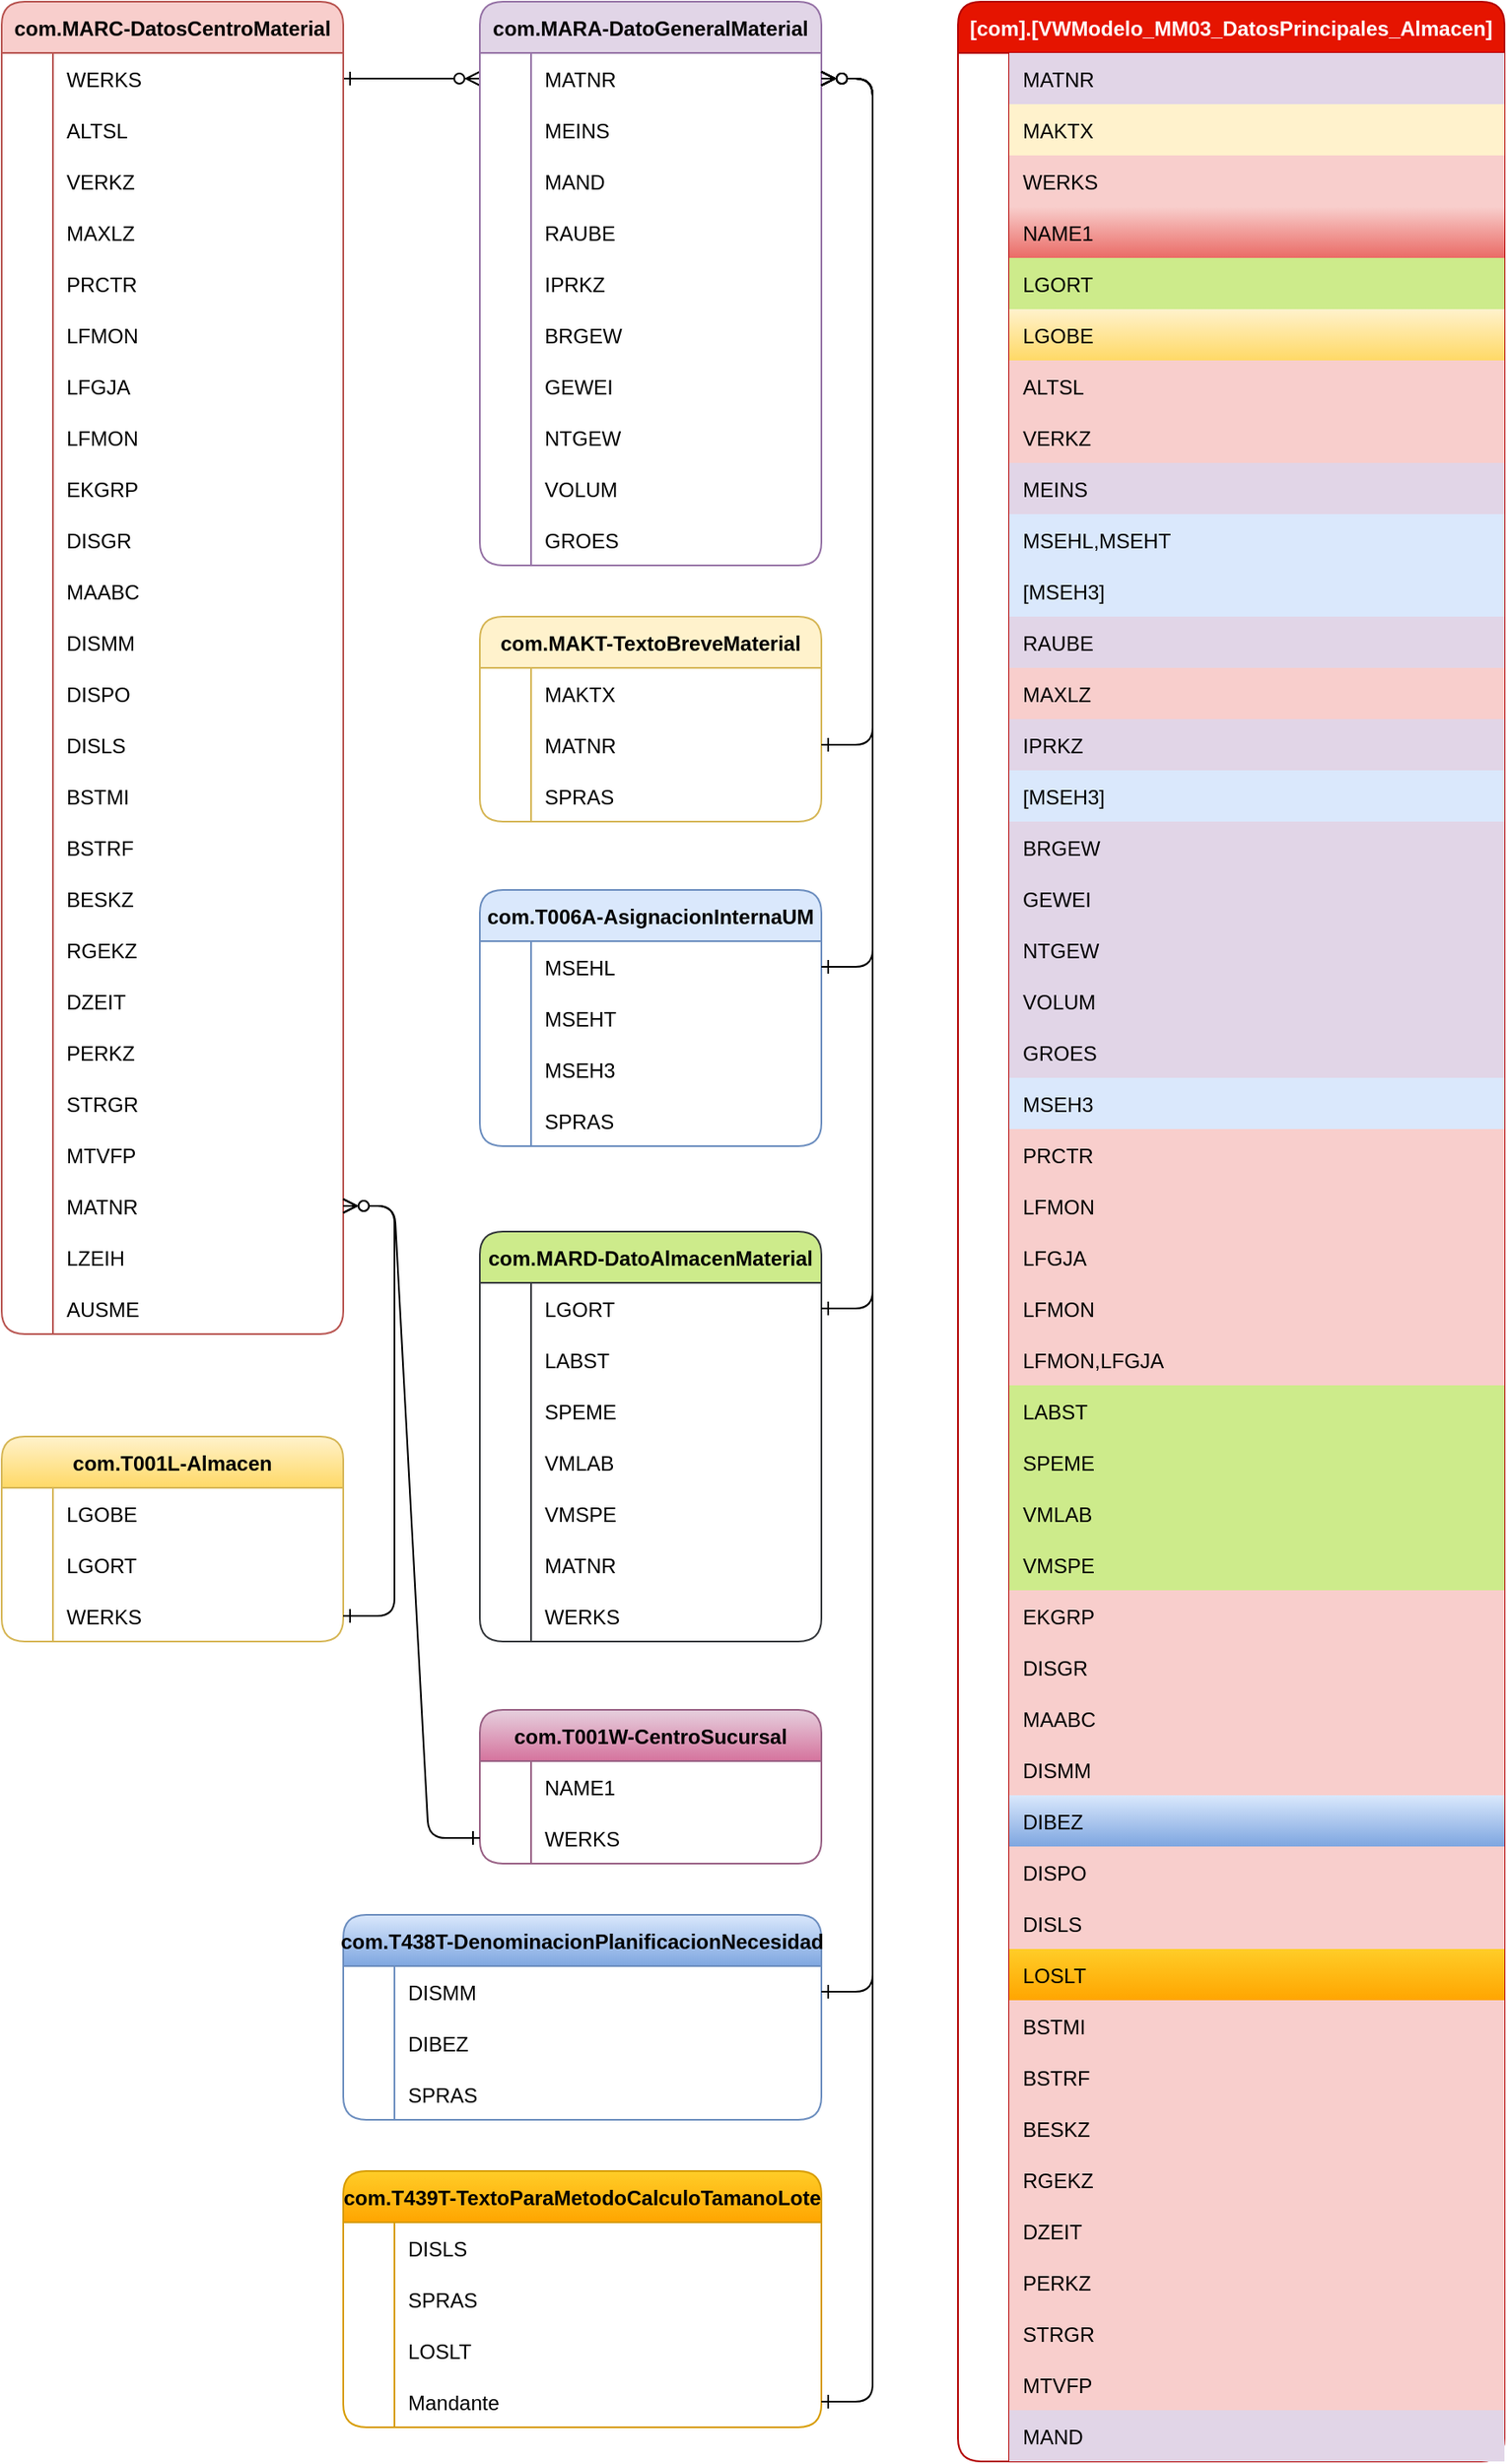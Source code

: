 <mxfile version="21.7.0" type="github">
  <diagram id="R2lEEEUBdFMjLlhIrx00" name="Page-1">
    <mxGraphModel dx="2457" dy="1993" grid="1" gridSize="10" guides="1" tooltips="1" connect="1" arrows="1" fold="1" page="1" pageScale="1" pageWidth="850" pageHeight="1100" math="0" shadow="0" extFonts="Permanent Marker^https://fonts.googleapis.com/css?family=Permanent+Marker">
      <root>
        <mxCell id="0" />
        <mxCell id="1" parent="0" />
        <mxCell id="C-vyLk0tnHw3VtMMgP7b-1" value="" style="edgeStyle=entityRelationEdgeStyle;endArrow=ERzeroToMany;startArrow=ERone;endFill=1;startFill=0;exitX=1;exitY=0.5;exitDx=0;exitDy=0;entryX=0;entryY=0.5;entryDx=0;entryDy=0;" parent="1" source="Yi_zuKyQHAp9cvMtFQLi-342" target="Yi_zuKyQHAp9cvMtFQLi-288" edge="1">
          <mxGeometry width="100" height="100" relative="1" as="geometry">
            <mxPoint x="500" y="-760" as="sourcePoint" />
            <mxPoint x="580" y="-730" as="targetPoint" />
          </mxGeometry>
        </mxCell>
        <mxCell id="Yi_zuKyQHAp9cvMtFQLi-143" value="[com].[VWModelo_MM03_DatosPrincipales_Almacen]" style="shape=table;startSize=30;container=1;collapsible=1;childLayout=tableLayout;fixedRows=1;rowLines=0;fontStyle=1;align=center;resizeLast=1;rounded=1;fillColor=#e51400;fontColor=#ffffff;strokeColor=#B20000;" vertex="1" parent="1">
          <mxGeometry x="480" y="-680" width="320" height="1440" as="geometry" />
        </mxCell>
        <mxCell id="Yi_zuKyQHAp9cvMtFQLi-144" value="" style="shape=tableRow;horizontal=0;startSize=0;swimlaneHead=0;swimlaneBody=0;fillColor=none;collapsible=0;dropTarget=0;points=[[0,0.5],[1,0.5]];portConstraint=eastwest;strokeColor=inherit;top=0;left=0;right=0;bottom=0;" vertex="1" parent="Yi_zuKyQHAp9cvMtFQLi-143">
          <mxGeometry y="30" width="320" height="30" as="geometry" />
        </mxCell>
        <mxCell id="Yi_zuKyQHAp9cvMtFQLi-145" value="" style="shape=partialRectangle;overflow=hidden;connectable=0;fillColor=none;strokeColor=inherit;top=0;left=0;bottom=0;right=0;" vertex="1" parent="Yi_zuKyQHAp9cvMtFQLi-144">
          <mxGeometry width="30" height="30" as="geometry">
            <mxRectangle width="30" height="30" as="alternateBounds" />
          </mxGeometry>
        </mxCell>
        <mxCell id="Yi_zuKyQHAp9cvMtFQLi-146" value="MATNR" style="shape=partialRectangle;overflow=hidden;connectable=0;fillColor=#e1d5e7;align=left;strokeColor=#9673a6;top=0;left=0;bottom=0;right=0;spacingLeft=6;" vertex="1" parent="Yi_zuKyQHAp9cvMtFQLi-144">
          <mxGeometry x="30" width="290" height="30" as="geometry">
            <mxRectangle width="290" height="30" as="alternateBounds" />
          </mxGeometry>
        </mxCell>
        <mxCell id="Yi_zuKyQHAp9cvMtFQLi-147" value="" style="shape=tableRow;horizontal=0;startSize=0;swimlaneHead=0;swimlaneBody=0;fillColor=none;collapsible=0;dropTarget=0;points=[[0,0.5],[1,0.5]];portConstraint=eastwest;strokeColor=inherit;top=0;left=0;right=0;bottom=0;" vertex="1" parent="Yi_zuKyQHAp9cvMtFQLi-143">
          <mxGeometry y="60" width="320" height="30" as="geometry" />
        </mxCell>
        <mxCell id="Yi_zuKyQHAp9cvMtFQLi-148" value="" style="shape=partialRectangle;overflow=hidden;connectable=0;fillColor=none;strokeColor=inherit;top=0;left=0;bottom=0;right=0;" vertex="1" parent="Yi_zuKyQHAp9cvMtFQLi-147">
          <mxGeometry width="30" height="30" as="geometry">
            <mxRectangle width="30" height="30" as="alternateBounds" />
          </mxGeometry>
        </mxCell>
        <mxCell id="Yi_zuKyQHAp9cvMtFQLi-149" value="MAKTX" style="shape=partialRectangle;overflow=hidden;connectable=0;fillColor=#fff2cc;align=left;strokeColor=#d6b656;top=0;left=0;bottom=0;right=0;spacingLeft=6;" vertex="1" parent="Yi_zuKyQHAp9cvMtFQLi-147">
          <mxGeometry x="30" width="290" height="30" as="geometry">
            <mxRectangle width="290" height="30" as="alternateBounds" />
          </mxGeometry>
        </mxCell>
        <mxCell id="Yi_zuKyQHAp9cvMtFQLi-150" value="" style="shape=tableRow;horizontal=0;startSize=0;swimlaneHead=0;swimlaneBody=0;fillColor=none;collapsible=0;dropTarget=0;points=[[0,0.5],[1,0.5]];portConstraint=eastwest;strokeColor=inherit;top=0;left=0;right=0;bottom=0;" vertex="1" parent="Yi_zuKyQHAp9cvMtFQLi-143">
          <mxGeometry y="90" width="320" height="30" as="geometry" />
        </mxCell>
        <mxCell id="Yi_zuKyQHAp9cvMtFQLi-151" value="" style="shape=partialRectangle;overflow=hidden;connectable=0;fillColor=none;strokeColor=inherit;top=0;left=0;bottom=0;right=0;" vertex="1" parent="Yi_zuKyQHAp9cvMtFQLi-150">
          <mxGeometry width="30" height="30" as="geometry">
            <mxRectangle width="30" height="30" as="alternateBounds" />
          </mxGeometry>
        </mxCell>
        <mxCell id="Yi_zuKyQHAp9cvMtFQLi-152" value="WERKS" style="shape=partialRectangle;overflow=hidden;connectable=0;fillColor=#f8cecc;align=left;strokeColor=#b85450;top=0;left=0;bottom=0;right=0;spacingLeft=6;" vertex="1" parent="Yi_zuKyQHAp9cvMtFQLi-150">
          <mxGeometry x="30" width="290" height="30" as="geometry">
            <mxRectangle width="290" height="30" as="alternateBounds" />
          </mxGeometry>
        </mxCell>
        <mxCell id="Yi_zuKyQHAp9cvMtFQLi-153" value="" style="shape=tableRow;horizontal=0;startSize=0;swimlaneHead=0;swimlaneBody=0;fillColor=none;collapsible=0;dropTarget=0;points=[[0,0.5],[1,0.5]];portConstraint=eastwest;strokeColor=inherit;top=0;left=0;right=0;bottom=0;" vertex="1" parent="Yi_zuKyQHAp9cvMtFQLi-143">
          <mxGeometry y="120" width="320" height="30" as="geometry" />
        </mxCell>
        <mxCell id="Yi_zuKyQHAp9cvMtFQLi-154" value="" style="shape=partialRectangle;overflow=hidden;connectable=0;fillColor=none;strokeColor=inherit;top=0;left=0;bottom=0;right=0;" vertex="1" parent="Yi_zuKyQHAp9cvMtFQLi-153">
          <mxGeometry width="30" height="30" as="geometry">
            <mxRectangle width="30" height="30" as="alternateBounds" />
          </mxGeometry>
        </mxCell>
        <mxCell id="Yi_zuKyQHAp9cvMtFQLi-155" value="NAME1" style="shape=partialRectangle;overflow=hidden;connectable=0;fillColor=#f8cecc;align=left;strokeColor=#b85450;top=0;left=0;bottom=0;right=0;spacingLeft=6;gradientColor=#ea6b66;" vertex="1" parent="Yi_zuKyQHAp9cvMtFQLi-153">
          <mxGeometry x="30" width="290" height="30" as="geometry">
            <mxRectangle width="290" height="30" as="alternateBounds" />
          </mxGeometry>
        </mxCell>
        <mxCell id="Yi_zuKyQHAp9cvMtFQLi-156" value="" style="shape=tableRow;horizontal=0;startSize=0;swimlaneHead=0;swimlaneBody=0;fillColor=none;collapsible=0;dropTarget=0;points=[[0,0.5],[1,0.5]];portConstraint=eastwest;strokeColor=inherit;top=0;left=0;right=0;bottom=0;" vertex="1" parent="Yi_zuKyQHAp9cvMtFQLi-143">
          <mxGeometry y="150" width="320" height="30" as="geometry" />
        </mxCell>
        <mxCell id="Yi_zuKyQHAp9cvMtFQLi-157" value="" style="shape=partialRectangle;overflow=hidden;connectable=0;fillColor=none;strokeColor=inherit;top=0;left=0;bottom=0;right=0;" vertex="1" parent="Yi_zuKyQHAp9cvMtFQLi-156">
          <mxGeometry width="30" height="30" as="geometry">
            <mxRectangle width="30" height="30" as="alternateBounds" />
          </mxGeometry>
        </mxCell>
        <mxCell id="Yi_zuKyQHAp9cvMtFQLi-158" value="LGORT" style="shape=partialRectangle;overflow=hidden;connectable=0;fillColor=#cdeb8b;align=left;strokeColor=#36393d;top=0;left=0;bottom=0;right=0;spacingLeft=6;" vertex="1" parent="Yi_zuKyQHAp9cvMtFQLi-156">
          <mxGeometry x="30" width="290" height="30" as="geometry">
            <mxRectangle width="290" height="30" as="alternateBounds" />
          </mxGeometry>
        </mxCell>
        <mxCell id="Yi_zuKyQHAp9cvMtFQLi-159" value="" style="shape=tableRow;horizontal=0;startSize=0;swimlaneHead=0;swimlaneBody=0;fillColor=none;collapsible=0;dropTarget=0;points=[[0,0.5],[1,0.5]];portConstraint=eastwest;strokeColor=inherit;top=0;left=0;right=0;bottom=0;" vertex="1" parent="Yi_zuKyQHAp9cvMtFQLi-143">
          <mxGeometry y="180" width="320" height="30" as="geometry" />
        </mxCell>
        <mxCell id="Yi_zuKyQHAp9cvMtFQLi-160" value="" style="shape=partialRectangle;overflow=hidden;connectable=0;fillColor=none;strokeColor=inherit;top=0;left=0;bottom=0;right=0;" vertex="1" parent="Yi_zuKyQHAp9cvMtFQLi-159">
          <mxGeometry width="30" height="30" as="geometry">
            <mxRectangle width="30" height="30" as="alternateBounds" />
          </mxGeometry>
        </mxCell>
        <mxCell id="Yi_zuKyQHAp9cvMtFQLi-161" value="LGOBE" style="shape=partialRectangle;overflow=hidden;connectable=0;fillColor=#fff2cc;align=left;strokeColor=#d6b656;top=0;left=0;bottom=0;right=0;spacingLeft=6;gradientColor=#ffd966;" vertex="1" parent="Yi_zuKyQHAp9cvMtFQLi-159">
          <mxGeometry x="30" width="290" height="30" as="geometry">
            <mxRectangle width="290" height="30" as="alternateBounds" />
          </mxGeometry>
        </mxCell>
        <mxCell id="Yi_zuKyQHAp9cvMtFQLi-162" value="" style="shape=tableRow;horizontal=0;startSize=0;swimlaneHead=0;swimlaneBody=0;fillColor=none;collapsible=0;dropTarget=0;points=[[0,0.5],[1,0.5]];portConstraint=eastwest;strokeColor=inherit;top=0;left=0;right=0;bottom=0;" vertex="1" parent="Yi_zuKyQHAp9cvMtFQLi-143">
          <mxGeometry y="210" width="320" height="30" as="geometry" />
        </mxCell>
        <mxCell id="Yi_zuKyQHAp9cvMtFQLi-163" value="" style="shape=partialRectangle;overflow=hidden;connectable=0;fillColor=none;strokeColor=inherit;top=0;left=0;bottom=0;right=0;" vertex="1" parent="Yi_zuKyQHAp9cvMtFQLi-162">
          <mxGeometry width="30" height="30" as="geometry">
            <mxRectangle width="30" height="30" as="alternateBounds" />
          </mxGeometry>
        </mxCell>
        <mxCell id="Yi_zuKyQHAp9cvMtFQLi-164" value="ALTSL" style="shape=partialRectangle;overflow=hidden;connectable=0;fillColor=#f8cecc;align=left;strokeColor=#b85450;top=0;left=0;bottom=0;right=0;spacingLeft=6;" vertex="1" parent="Yi_zuKyQHAp9cvMtFQLi-162">
          <mxGeometry x="30" width="290" height="30" as="geometry">
            <mxRectangle width="290" height="30" as="alternateBounds" />
          </mxGeometry>
        </mxCell>
        <mxCell id="Yi_zuKyQHAp9cvMtFQLi-165" value="" style="shape=tableRow;horizontal=0;startSize=0;swimlaneHead=0;swimlaneBody=0;fillColor=none;collapsible=0;dropTarget=0;points=[[0,0.5],[1,0.5]];portConstraint=eastwest;strokeColor=inherit;top=0;left=0;right=0;bottom=0;" vertex="1" parent="Yi_zuKyQHAp9cvMtFQLi-143">
          <mxGeometry y="240" width="320" height="30" as="geometry" />
        </mxCell>
        <mxCell id="Yi_zuKyQHAp9cvMtFQLi-166" value="" style="shape=partialRectangle;overflow=hidden;connectable=0;fillColor=none;strokeColor=inherit;top=0;left=0;bottom=0;right=0;" vertex="1" parent="Yi_zuKyQHAp9cvMtFQLi-165">
          <mxGeometry width="30" height="30" as="geometry">
            <mxRectangle width="30" height="30" as="alternateBounds" />
          </mxGeometry>
        </mxCell>
        <mxCell id="Yi_zuKyQHAp9cvMtFQLi-167" value="VERKZ" style="shape=partialRectangle;overflow=hidden;connectable=0;fillColor=#f8cecc;align=left;strokeColor=#b85450;top=0;left=0;bottom=0;right=0;spacingLeft=6;" vertex="1" parent="Yi_zuKyQHAp9cvMtFQLi-165">
          <mxGeometry x="30" width="290" height="30" as="geometry">
            <mxRectangle width="290" height="30" as="alternateBounds" />
          </mxGeometry>
        </mxCell>
        <mxCell id="Yi_zuKyQHAp9cvMtFQLi-168" value="" style="shape=tableRow;horizontal=0;startSize=0;swimlaneHead=0;swimlaneBody=0;fillColor=none;collapsible=0;dropTarget=0;points=[[0,0.5],[1,0.5]];portConstraint=eastwest;strokeColor=inherit;top=0;left=0;right=0;bottom=0;" vertex="1" parent="Yi_zuKyQHAp9cvMtFQLi-143">
          <mxGeometry y="270" width="320" height="30" as="geometry" />
        </mxCell>
        <mxCell id="Yi_zuKyQHAp9cvMtFQLi-169" value="" style="shape=partialRectangle;overflow=hidden;connectable=0;fillColor=none;strokeColor=inherit;top=0;left=0;bottom=0;right=0;" vertex="1" parent="Yi_zuKyQHAp9cvMtFQLi-168">
          <mxGeometry width="30" height="30" as="geometry">
            <mxRectangle width="30" height="30" as="alternateBounds" />
          </mxGeometry>
        </mxCell>
        <mxCell id="Yi_zuKyQHAp9cvMtFQLi-170" value="MEINS" style="shape=partialRectangle;overflow=hidden;connectable=0;fillColor=#e1d5e7;align=left;strokeColor=#9673a6;top=0;left=0;bottom=0;right=0;spacingLeft=6;" vertex="1" parent="Yi_zuKyQHAp9cvMtFQLi-168">
          <mxGeometry x="30" width="290" height="30" as="geometry">
            <mxRectangle width="290" height="30" as="alternateBounds" />
          </mxGeometry>
        </mxCell>
        <mxCell id="Yi_zuKyQHAp9cvMtFQLi-171" value="" style="shape=tableRow;horizontal=0;startSize=0;swimlaneHead=0;swimlaneBody=0;fillColor=none;collapsible=0;dropTarget=0;points=[[0,0.5],[1,0.5]];portConstraint=eastwest;strokeColor=inherit;top=0;left=0;right=0;bottom=0;" vertex="1" parent="Yi_zuKyQHAp9cvMtFQLi-143">
          <mxGeometry y="300" width="320" height="30" as="geometry" />
        </mxCell>
        <mxCell id="Yi_zuKyQHAp9cvMtFQLi-172" value="" style="shape=partialRectangle;overflow=hidden;connectable=0;fillColor=none;strokeColor=inherit;top=0;left=0;bottom=0;right=0;" vertex="1" parent="Yi_zuKyQHAp9cvMtFQLi-171">
          <mxGeometry width="30" height="30" as="geometry">
            <mxRectangle width="30" height="30" as="alternateBounds" />
          </mxGeometry>
        </mxCell>
        <mxCell id="Yi_zuKyQHAp9cvMtFQLi-173" value="MSEHL,MSEHT" style="shape=partialRectangle;overflow=hidden;connectable=0;fillColor=#dae8fc;align=left;strokeColor=#6c8ebf;top=0;left=0;bottom=0;right=0;spacingLeft=6;" vertex="1" parent="Yi_zuKyQHAp9cvMtFQLi-171">
          <mxGeometry x="30" width="290" height="30" as="geometry">
            <mxRectangle width="290" height="30" as="alternateBounds" />
          </mxGeometry>
        </mxCell>
        <mxCell id="Yi_zuKyQHAp9cvMtFQLi-174" value="" style="shape=tableRow;horizontal=0;startSize=0;swimlaneHead=0;swimlaneBody=0;fillColor=none;collapsible=0;dropTarget=0;points=[[0,0.5],[1,0.5]];portConstraint=eastwest;strokeColor=inherit;top=0;left=0;right=0;bottom=0;" vertex="1" parent="Yi_zuKyQHAp9cvMtFQLi-143">
          <mxGeometry y="330" width="320" height="30" as="geometry" />
        </mxCell>
        <mxCell id="Yi_zuKyQHAp9cvMtFQLi-175" value="" style="shape=partialRectangle;overflow=hidden;connectable=0;fillColor=none;strokeColor=inherit;top=0;left=0;bottom=0;right=0;" vertex="1" parent="Yi_zuKyQHAp9cvMtFQLi-174">
          <mxGeometry width="30" height="30" as="geometry">
            <mxRectangle width="30" height="30" as="alternateBounds" />
          </mxGeometry>
        </mxCell>
        <mxCell id="Yi_zuKyQHAp9cvMtFQLi-176" value="[MSEH3]" style="shape=partialRectangle;overflow=hidden;connectable=0;fillColor=#dae8fc;align=left;strokeColor=#6c8ebf;top=0;left=0;bottom=0;right=0;spacingLeft=6;" vertex="1" parent="Yi_zuKyQHAp9cvMtFQLi-174">
          <mxGeometry x="30" width="290" height="30" as="geometry">
            <mxRectangle width="290" height="30" as="alternateBounds" />
          </mxGeometry>
        </mxCell>
        <mxCell id="Yi_zuKyQHAp9cvMtFQLi-177" value="" style="shape=tableRow;horizontal=0;startSize=0;swimlaneHead=0;swimlaneBody=0;fillColor=none;collapsible=0;dropTarget=0;points=[[0,0.5],[1,0.5]];portConstraint=eastwest;strokeColor=inherit;top=0;left=0;right=0;bottom=0;" vertex="1" parent="Yi_zuKyQHAp9cvMtFQLi-143">
          <mxGeometry y="360" width="320" height="30" as="geometry" />
        </mxCell>
        <mxCell id="Yi_zuKyQHAp9cvMtFQLi-178" value="" style="shape=partialRectangle;overflow=hidden;connectable=0;fillColor=none;strokeColor=inherit;top=0;left=0;bottom=0;right=0;" vertex="1" parent="Yi_zuKyQHAp9cvMtFQLi-177">
          <mxGeometry width="30" height="30" as="geometry">
            <mxRectangle width="30" height="30" as="alternateBounds" />
          </mxGeometry>
        </mxCell>
        <mxCell id="Yi_zuKyQHAp9cvMtFQLi-179" value="RAUBE" style="shape=partialRectangle;overflow=hidden;connectable=0;fillColor=#e1d5e7;align=left;strokeColor=#9673a6;top=0;left=0;bottom=0;right=0;spacingLeft=6;" vertex="1" parent="Yi_zuKyQHAp9cvMtFQLi-177">
          <mxGeometry x="30" width="290" height="30" as="geometry">
            <mxRectangle width="290" height="30" as="alternateBounds" />
          </mxGeometry>
        </mxCell>
        <mxCell id="Yi_zuKyQHAp9cvMtFQLi-180" value="" style="shape=tableRow;horizontal=0;startSize=0;swimlaneHead=0;swimlaneBody=0;fillColor=none;collapsible=0;dropTarget=0;points=[[0,0.5],[1,0.5]];portConstraint=eastwest;strokeColor=inherit;top=0;left=0;right=0;bottom=0;" vertex="1" parent="Yi_zuKyQHAp9cvMtFQLi-143">
          <mxGeometry y="390" width="320" height="30" as="geometry" />
        </mxCell>
        <mxCell id="Yi_zuKyQHAp9cvMtFQLi-181" value="" style="shape=partialRectangle;overflow=hidden;connectable=0;fillColor=none;strokeColor=inherit;top=0;left=0;bottom=0;right=0;" vertex="1" parent="Yi_zuKyQHAp9cvMtFQLi-180">
          <mxGeometry width="30" height="30" as="geometry">
            <mxRectangle width="30" height="30" as="alternateBounds" />
          </mxGeometry>
        </mxCell>
        <mxCell id="Yi_zuKyQHAp9cvMtFQLi-182" value="MAXLZ" style="shape=partialRectangle;overflow=hidden;connectable=0;fillColor=#f8cecc;align=left;strokeColor=#b85450;top=0;left=0;bottom=0;right=0;spacingLeft=6;" vertex="1" parent="Yi_zuKyQHAp9cvMtFQLi-180">
          <mxGeometry x="30" width="290" height="30" as="geometry">
            <mxRectangle width="290" height="30" as="alternateBounds" />
          </mxGeometry>
        </mxCell>
        <mxCell id="Yi_zuKyQHAp9cvMtFQLi-183" value="" style="shape=tableRow;horizontal=0;startSize=0;swimlaneHead=0;swimlaneBody=0;fillColor=none;collapsible=0;dropTarget=0;points=[[0,0.5],[1,0.5]];portConstraint=eastwest;strokeColor=inherit;top=0;left=0;right=0;bottom=0;" vertex="1" parent="Yi_zuKyQHAp9cvMtFQLi-143">
          <mxGeometry y="420" width="320" height="30" as="geometry" />
        </mxCell>
        <mxCell id="Yi_zuKyQHAp9cvMtFQLi-184" value="" style="shape=partialRectangle;overflow=hidden;connectable=0;fillColor=none;strokeColor=inherit;top=0;left=0;bottom=0;right=0;" vertex="1" parent="Yi_zuKyQHAp9cvMtFQLi-183">
          <mxGeometry width="30" height="30" as="geometry">
            <mxRectangle width="30" height="30" as="alternateBounds" />
          </mxGeometry>
        </mxCell>
        <mxCell id="Yi_zuKyQHAp9cvMtFQLi-185" value="IPRKZ" style="shape=partialRectangle;overflow=hidden;connectable=0;fillColor=#e1d5e7;align=left;strokeColor=#9673a6;top=0;left=0;bottom=0;right=0;spacingLeft=6;" vertex="1" parent="Yi_zuKyQHAp9cvMtFQLi-183">
          <mxGeometry x="30" width="290" height="30" as="geometry">
            <mxRectangle width="290" height="30" as="alternateBounds" />
          </mxGeometry>
        </mxCell>
        <mxCell id="Yi_zuKyQHAp9cvMtFQLi-186" value="" style="shape=tableRow;horizontal=0;startSize=0;swimlaneHead=0;swimlaneBody=0;fillColor=none;collapsible=0;dropTarget=0;points=[[0,0.5],[1,0.5]];portConstraint=eastwest;strokeColor=inherit;top=0;left=0;right=0;bottom=0;" vertex="1" parent="Yi_zuKyQHAp9cvMtFQLi-143">
          <mxGeometry y="450" width="320" height="30" as="geometry" />
        </mxCell>
        <mxCell id="Yi_zuKyQHAp9cvMtFQLi-187" value="" style="shape=partialRectangle;overflow=hidden;connectable=0;fillColor=none;strokeColor=inherit;top=0;left=0;bottom=0;right=0;" vertex="1" parent="Yi_zuKyQHAp9cvMtFQLi-186">
          <mxGeometry width="30" height="30" as="geometry">
            <mxRectangle width="30" height="30" as="alternateBounds" />
          </mxGeometry>
        </mxCell>
        <mxCell id="Yi_zuKyQHAp9cvMtFQLi-188" value="[MSEH3]" style="shape=partialRectangle;overflow=hidden;connectable=0;fillColor=#dae8fc;align=left;strokeColor=#6c8ebf;top=0;left=0;bottom=0;right=0;spacingLeft=6;" vertex="1" parent="Yi_zuKyQHAp9cvMtFQLi-186">
          <mxGeometry x="30" width="290" height="30" as="geometry">
            <mxRectangle width="290" height="30" as="alternateBounds" />
          </mxGeometry>
        </mxCell>
        <mxCell id="Yi_zuKyQHAp9cvMtFQLi-189" value="" style="shape=tableRow;horizontal=0;startSize=0;swimlaneHead=0;swimlaneBody=0;fillColor=none;collapsible=0;dropTarget=0;points=[[0,0.5],[1,0.5]];portConstraint=eastwest;strokeColor=inherit;top=0;left=0;right=0;bottom=0;" vertex="1" parent="Yi_zuKyQHAp9cvMtFQLi-143">
          <mxGeometry y="480" width="320" height="30" as="geometry" />
        </mxCell>
        <mxCell id="Yi_zuKyQHAp9cvMtFQLi-190" value="" style="shape=partialRectangle;overflow=hidden;connectable=0;fillColor=none;strokeColor=inherit;top=0;left=0;bottom=0;right=0;" vertex="1" parent="Yi_zuKyQHAp9cvMtFQLi-189">
          <mxGeometry width="30" height="30" as="geometry">
            <mxRectangle width="30" height="30" as="alternateBounds" />
          </mxGeometry>
        </mxCell>
        <mxCell id="Yi_zuKyQHAp9cvMtFQLi-191" value="BRGEW" style="shape=partialRectangle;overflow=hidden;connectable=0;fillColor=#e1d5e7;align=left;strokeColor=#9673a6;top=0;left=0;bottom=0;right=0;spacingLeft=6;" vertex="1" parent="Yi_zuKyQHAp9cvMtFQLi-189">
          <mxGeometry x="30" width="290" height="30" as="geometry">
            <mxRectangle width="290" height="30" as="alternateBounds" />
          </mxGeometry>
        </mxCell>
        <mxCell id="Yi_zuKyQHAp9cvMtFQLi-192" value="" style="shape=tableRow;horizontal=0;startSize=0;swimlaneHead=0;swimlaneBody=0;fillColor=none;collapsible=0;dropTarget=0;points=[[0,0.5],[1,0.5]];portConstraint=eastwest;strokeColor=inherit;top=0;left=0;right=0;bottom=0;" vertex="1" parent="Yi_zuKyQHAp9cvMtFQLi-143">
          <mxGeometry y="510" width="320" height="30" as="geometry" />
        </mxCell>
        <mxCell id="Yi_zuKyQHAp9cvMtFQLi-193" value="" style="shape=partialRectangle;overflow=hidden;connectable=0;fillColor=none;strokeColor=inherit;top=0;left=0;bottom=0;right=0;" vertex="1" parent="Yi_zuKyQHAp9cvMtFQLi-192">
          <mxGeometry width="30" height="30" as="geometry">
            <mxRectangle width="30" height="30" as="alternateBounds" />
          </mxGeometry>
        </mxCell>
        <mxCell id="Yi_zuKyQHAp9cvMtFQLi-194" value="GEWEI" style="shape=partialRectangle;overflow=hidden;connectable=0;fillColor=#e1d5e7;align=left;strokeColor=#9673a6;top=0;left=0;bottom=0;right=0;spacingLeft=6;" vertex="1" parent="Yi_zuKyQHAp9cvMtFQLi-192">
          <mxGeometry x="30" width="290" height="30" as="geometry">
            <mxRectangle width="290" height="30" as="alternateBounds" />
          </mxGeometry>
        </mxCell>
        <mxCell id="Yi_zuKyQHAp9cvMtFQLi-195" value="" style="shape=tableRow;horizontal=0;startSize=0;swimlaneHead=0;swimlaneBody=0;fillColor=none;collapsible=0;dropTarget=0;points=[[0,0.5],[1,0.5]];portConstraint=eastwest;strokeColor=inherit;top=0;left=0;right=0;bottom=0;" vertex="1" parent="Yi_zuKyQHAp9cvMtFQLi-143">
          <mxGeometry y="540" width="320" height="30" as="geometry" />
        </mxCell>
        <mxCell id="Yi_zuKyQHAp9cvMtFQLi-196" value="" style="shape=partialRectangle;overflow=hidden;connectable=0;fillColor=none;strokeColor=inherit;top=0;left=0;bottom=0;right=0;" vertex="1" parent="Yi_zuKyQHAp9cvMtFQLi-195">
          <mxGeometry width="30" height="30" as="geometry">
            <mxRectangle width="30" height="30" as="alternateBounds" />
          </mxGeometry>
        </mxCell>
        <mxCell id="Yi_zuKyQHAp9cvMtFQLi-197" value="NTGEW" style="shape=partialRectangle;overflow=hidden;connectable=0;fillColor=#e1d5e7;align=left;strokeColor=#9673a6;top=0;left=0;bottom=0;right=0;spacingLeft=6;" vertex="1" parent="Yi_zuKyQHAp9cvMtFQLi-195">
          <mxGeometry x="30" width="290" height="30" as="geometry">
            <mxRectangle width="290" height="30" as="alternateBounds" />
          </mxGeometry>
        </mxCell>
        <mxCell id="Yi_zuKyQHAp9cvMtFQLi-198" value="" style="shape=tableRow;horizontal=0;startSize=0;swimlaneHead=0;swimlaneBody=0;fillColor=none;collapsible=0;dropTarget=0;points=[[0,0.5],[1,0.5]];portConstraint=eastwest;strokeColor=inherit;top=0;left=0;right=0;bottom=0;" vertex="1" parent="Yi_zuKyQHAp9cvMtFQLi-143">
          <mxGeometry y="570" width="320" height="30" as="geometry" />
        </mxCell>
        <mxCell id="Yi_zuKyQHAp9cvMtFQLi-199" value="" style="shape=partialRectangle;overflow=hidden;connectable=0;fillColor=none;strokeColor=inherit;top=0;left=0;bottom=0;right=0;" vertex="1" parent="Yi_zuKyQHAp9cvMtFQLi-198">
          <mxGeometry width="30" height="30" as="geometry">
            <mxRectangle width="30" height="30" as="alternateBounds" />
          </mxGeometry>
        </mxCell>
        <mxCell id="Yi_zuKyQHAp9cvMtFQLi-200" value="VOLUM" style="shape=partialRectangle;overflow=hidden;connectable=0;fillColor=#e1d5e7;align=left;strokeColor=#9673a6;top=0;left=0;bottom=0;right=0;spacingLeft=6;" vertex="1" parent="Yi_zuKyQHAp9cvMtFQLi-198">
          <mxGeometry x="30" width="290" height="30" as="geometry">
            <mxRectangle width="290" height="30" as="alternateBounds" />
          </mxGeometry>
        </mxCell>
        <mxCell id="Yi_zuKyQHAp9cvMtFQLi-201" value="" style="shape=tableRow;horizontal=0;startSize=0;swimlaneHead=0;swimlaneBody=0;fillColor=none;collapsible=0;dropTarget=0;points=[[0,0.5],[1,0.5]];portConstraint=eastwest;strokeColor=inherit;top=0;left=0;right=0;bottom=0;" vertex="1" parent="Yi_zuKyQHAp9cvMtFQLi-143">
          <mxGeometry y="600" width="320" height="30" as="geometry" />
        </mxCell>
        <mxCell id="Yi_zuKyQHAp9cvMtFQLi-202" value="" style="shape=partialRectangle;overflow=hidden;connectable=0;fillColor=none;strokeColor=inherit;top=0;left=0;bottom=0;right=0;" vertex="1" parent="Yi_zuKyQHAp9cvMtFQLi-201">
          <mxGeometry width="30" height="30" as="geometry">
            <mxRectangle width="30" height="30" as="alternateBounds" />
          </mxGeometry>
        </mxCell>
        <mxCell id="Yi_zuKyQHAp9cvMtFQLi-203" value="GROES" style="shape=partialRectangle;overflow=hidden;connectable=0;fillColor=#e1d5e7;align=left;strokeColor=#9673a6;top=0;left=0;bottom=0;right=0;spacingLeft=6;" vertex="1" parent="Yi_zuKyQHAp9cvMtFQLi-201">
          <mxGeometry x="30" width="290" height="30" as="geometry">
            <mxRectangle width="290" height="30" as="alternateBounds" />
          </mxGeometry>
        </mxCell>
        <mxCell id="Yi_zuKyQHAp9cvMtFQLi-204" value="" style="shape=tableRow;horizontal=0;startSize=0;swimlaneHead=0;swimlaneBody=0;fillColor=none;collapsible=0;dropTarget=0;points=[[0,0.5],[1,0.5]];portConstraint=eastwest;strokeColor=inherit;top=0;left=0;right=0;bottom=0;" vertex="1" parent="Yi_zuKyQHAp9cvMtFQLi-143">
          <mxGeometry y="630" width="320" height="30" as="geometry" />
        </mxCell>
        <mxCell id="Yi_zuKyQHAp9cvMtFQLi-205" value="" style="shape=partialRectangle;overflow=hidden;connectable=0;fillColor=none;strokeColor=inherit;top=0;left=0;bottom=0;right=0;" vertex="1" parent="Yi_zuKyQHAp9cvMtFQLi-204">
          <mxGeometry width="30" height="30" as="geometry">
            <mxRectangle width="30" height="30" as="alternateBounds" />
          </mxGeometry>
        </mxCell>
        <mxCell id="Yi_zuKyQHAp9cvMtFQLi-206" value="MSEH3" style="shape=partialRectangle;overflow=hidden;connectable=0;fillColor=#dae8fc;align=left;strokeColor=#6c8ebf;top=0;left=0;bottom=0;right=0;spacingLeft=6;" vertex="1" parent="Yi_zuKyQHAp9cvMtFQLi-204">
          <mxGeometry x="30" width="290" height="30" as="geometry">
            <mxRectangle width="290" height="30" as="alternateBounds" />
          </mxGeometry>
        </mxCell>
        <mxCell id="Yi_zuKyQHAp9cvMtFQLi-207" value="" style="shape=tableRow;horizontal=0;startSize=0;swimlaneHead=0;swimlaneBody=0;fillColor=none;collapsible=0;dropTarget=0;points=[[0,0.5],[1,0.5]];portConstraint=eastwest;strokeColor=inherit;top=0;left=0;right=0;bottom=0;" vertex="1" parent="Yi_zuKyQHAp9cvMtFQLi-143">
          <mxGeometry y="660" width="320" height="30" as="geometry" />
        </mxCell>
        <mxCell id="Yi_zuKyQHAp9cvMtFQLi-208" value="" style="shape=partialRectangle;overflow=hidden;connectable=0;fillColor=none;strokeColor=inherit;top=0;left=0;bottom=0;right=0;" vertex="1" parent="Yi_zuKyQHAp9cvMtFQLi-207">
          <mxGeometry width="30" height="30" as="geometry">
            <mxRectangle width="30" height="30" as="alternateBounds" />
          </mxGeometry>
        </mxCell>
        <mxCell id="Yi_zuKyQHAp9cvMtFQLi-209" value="PRCTR" style="shape=partialRectangle;overflow=hidden;connectable=0;fillColor=#f8cecc;align=left;strokeColor=#b85450;top=0;left=0;bottom=0;right=0;spacingLeft=6;" vertex="1" parent="Yi_zuKyQHAp9cvMtFQLi-207">
          <mxGeometry x="30" width="290" height="30" as="geometry">
            <mxRectangle width="290" height="30" as="alternateBounds" />
          </mxGeometry>
        </mxCell>
        <mxCell id="Yi_zuKyQHAp9cvMtFQLi-210" value="" style="shape=tableRow;horizontal=0;startSize=0;swimlaneHead=0;swimlaneBody=0;fillColor=none;collapsible=0;dropTarget=0;points=[[0,0.5],[1,0.5]];portConstraint=eastwest;strokeColor=inherit;top=0;left=0;right=0;bottom=0;" vertex="1" parent="Yi_zuKyQHAp9cvMtFQLi-143">
          <mxGeometry y="690" width="320" height="30" as="geometry" />
        </mxCell>
        <mxCell id="Yi_zuKyQHAp9cvMtFQLi-211" value="" style="shape=partialRectangle;overflow=hidden;connectable=0;fillColor=none;strokeColor=inherit;top=0;left=0;bottom=0;right=0;" vertex="1" parent="Yi_zuKyQHAp9cvMtFQLi-210">
          <mxGeometry width="30" height="30" as="geometry">
            <mxRectangle width="30" height="30" as="alternateBounds" />
          </mxGeometry>
        </mxCell>
        <mxCell id="Yi_zuKyQHAp9cvMtFQLi-212" value="LFMON" style="shape=partialRectangle;overflow=hidden;connectable=0;fillColor=#f8cecc;align=left;strokeColor=#b85450;top=0;left=0;bottom=0;right=0;spacingLeft=6;" vertex="1" parent="Yi_zuKyQHAp9cvMtFQLi-210">
          <mxGeometry x="30" width="290" height="30" as="geometry">
            <mxRectangle width="290" height="30" as="alternateBounds" />
          </mxGeometry>
        </mxCell>
        <mxCell id="Yi_zuKyQHAp9cvMtFQLi-213" value="" style="shape=tableRow;horizontal=0;startSize=0;swimlaneHead=0;swimlaneBody=0;fillColor=none;collapsible=0;dropTarget=0;points=[[0,0.5],[1,0.5]];portConstraint=eastwest;strokeColor=inherit;top=0;left=0;right=0;bottom=0;" vertex="1" parent="Yi_zuKyQHAp9cvMtFQLi-143">
          <mxGeometry y="720" width="320" height="30" as="geometry" />
        </mxCell>
        <mxCell id="Yi_zuKyQHAp9cvMtFQLi-214" value="" style="shape=partialRectangle;overflow=hidden;connectable=0;fillColor=none;strokeColor=inherit;top=0;left=0;bottom=0;right=0;" vertex="1" parent="Yi_zuKyQHAp9cvMtFQLi-213">
          <mxGeometry width="30" height="30" as="geometry">
            <mxRectangle width="30" height="30" as="alternateBounds" />
          </mxGeometry>
        </mxCell>
        <mxCell id="Yi_zuKyQHAp9cvMtFQLi-215" value="LFGJA" style="shape=partialRectangle;overflow=hidden;connectable=0;fillColor=#f8cecc;align=left;strokeColor=#b85450;top=0;left=0;bottom=0;right=0;spacingLeft=6;" vertex="1" parent="Yi_zuKyQHAp9cvMtFQLi-213">
          <mxGeometry x="30" width="290" height="30" as="geometry">
            <mxRectangle width="290" height="30" as="alternateBounds" />
          </mxGeometry>
        </mxCell>
        <mxCell id="Yi_zuKyQHAp9cvMtFQLi-216" value="" style="shape=tableRow;horizontal=0;startSize=0;swimlaneHead=0;swimlaneBody=0;fillColor=none;collapsible=0;dropTarget=0;points=[[0,0.5],[1,0.5]];portConstraint=eastwest;strokeColor=inherit;top=0;left=0;right=0;bottom=0;" vertex="1" parent="Yi_zuKyQHAp9cvMtFQLi-143">
          <mxGeometry y="750" width="320" height="30" as="geometry" />
        </mxCell>
        <mxCell id="Yi_zuKyQHAp9cvMtFQLi-217" value="" style="shape=partialRectangle;overflow=hidden;connectable=0;fillColor=none;strokeColor=inherit;top=0;left=0;bottom=0;right=0;" vertex="1" parent="Yi_zuKyQHAp9cvMtFQLi-216">
          <mxGeometry width="30" height="30" as="geometry">
            <mxRectangle width="30" height="30" as="alternateBounds" />
          </mxGeometry>
        </mxCell>
        <mxCell id="Yi_zuKyQHAp9cvMtFQLi-218" value="LFMON" style="shape=partialRectangle;overflow=hidden;connectable=0;fillColor=#f8cecc;align=left;strokeColor=#b85450;top=0;left=0;bottom=0;right=0;spacingLeft=6;" vertex="1" parent="Yi_zuKyQHAp9cvMtFQLi-216">
          <mxGeometry x="30" width="290" height="30" as="geometry">
            <mxRectangle width="290" height="30" as="alternateBounds" />
          </mxGeometry>
        </mxCell>
        <mxCell id="Yi_zuKyQHAp9cvMtFQLi-219" value="" style="shape=tableRow;horizontal=0;startSize=0;swimlaneHead=0;swimlaneBody=0;fillColor=none;collapsible=0;dropTarget=0;points=[[0,0.5],[1,0.5]];portConstraint=eastwest;strokeColor=inherit;top=0;left=0;right=0;bottom=0;" vertex="1" parent="Yi_zuKyQHAp9cvMtFQLi-143">
          <mxGeometry y="780" width="320" height="30" as="geometry" />
        </mxCell>
        <mxCell id="Yi_zuKyQHAp9cvMtFQLi-220" value="" style="shape=partialRectangle;overflow=hidden;connectable=0;fillColor=none;strokeColor=inherit;top=0;left=0;bottom=0;right=0;" vertex="1" parent="Yi_zuKyQHAp9cvMtFQLi-219">
          <mxGeometry width="30" height="30" as="geometry">
            <mxRectangle width="30" height="30" as="alternateBounds" />
          </mxGeometry>
        </mxCell>
        <mxCell id="Yi_zuKyQHAp9cvMtFQLi-221" value="LFMON,LFGJA" style="shape=partialRectangle;overflow=hidden;connectable=0;fillColor=#f8cecc;align=left;strokeColor=#b85450;top=0;left=0;bottom=0;right=0;spacingLeft=6;" vertex="1" parent="Yi_zuKyQHAp9cvMtFQLi-219">
          <mxGeometry x="30" width="290" height="30" as="geometry">
            <mxRectangle width="290" height="30" as="alternateBounds" />
          </mxGeometry>
        </mxCell>
        <mxCell id="Yi_zuKyQHAp9cvMtFQLi-222" value="" style="shape=tableRow;horizontal=0;startSize=0;swimlaneHead=0;swimlaneBody=0;fillColor=none;collapsible=0;dropTarget=0;points=[[0,0.5],[1,0.5]];portConstraint=eastwest;strokeColor=inherit;top=0;left=0;right=0;bottom=0;" vertex="1" parent="Yi_zuKyQHAp9cvMtFQLi-143">
          <mxGeometry y="810" width="320" height="30" as="geometry" />
        </mxCell>
        <mxCell id="Yi_zuKyQHAp9cvMtFQLi-223" value="" style="shape=partialRectangle;overflow=hidden;connectable=0;fillColor=none;strokeColor=inherit;top=0;left=0;bottom=0;right=0;" vertex="1" parent="Yi_zuKyQHAp9cvMtFQLi-222">
          <mxGeometry width="30" height="30" as="geometry">
            <mxRectangle width="30" height="30" as="alternateBounds" />
          </mxGeometry>
        </mxCell>
        <mxCell id="Yi_zuKyQHAp9cvMtFQLi-224" value="LABST" style="shape=partialRectangle;overflow=hidden;connectable=0;fillColor=#cdeb8b;align=left;strokeColor=#36393d;top=0;left=0;bottom=0;right=0;spacingLeft=6;" vertex="1" parent="Yi_zuKyQHAp9cvMtFQLi-222">
          <mxGeometry x="30" width="290" height="30" as="geometry">
            <mxRectangle width="290" height="30" as="alternateBounds" />
          </mxGeometry>
        </mxCell>
        <mxCell id="Yi_zuKyQHAp9cvMtFQLi-225" value="" style="shape=tableRow;horizontal=0;startSize=0;swimlaneHead=0;swimlaneBody=0;fillColor=none;collapsible=0;dropTarget=0;points=[[0,0.5],[1,0.5]];portConstraint=eastwest;strokeColor=inherit;top=0;left=0;right=0;bottom=0;" vertex="1" parent="Yi_zuKyQHAp9cvMtFQLi-143">
          <mxGeometry y="840" width="320" height="30" as="geometry" />
        </mxCell>
        <mxCell id="Yi_zuKyQHAp9cvMtFQLi-226" value="" style="shape=partialRectangle;overflow=hidden;connectable=0;fillColor=none;strokeColor=inherit;top=0;left=0;bottom=0;right=0;" vertex="1" parent="Yi_zuKyQHAp9cvMtFQLi-225">
          <mxGeometry width="30" height="30" as="geometry">
            <mxRectangle width="30" height="30" as="alternateBounds" />
          </mxGeometry>
        </mxCell>
        <mxCell id="Yi_zuKyQHAp9cvMtFQLi-227" value="SPEME" style="shape=partialRectangle;overflow=hidden;connectable=0;fillColor=#cdeb8b;align=left;strokeColor=#36393d;top=0;left=0;bottom=0;right=0;spacingLeft=6;" vertex="1" parent="Yi_zuKyQHAp9cvMtFQLi-225">
          <mxGeometry x="30" width="290" height="30" as="geometry">
            <mxRectangle width="290" height="30" as="alternateBounds" />
          </mxGeometry>
        </mxCell>
        <mxCell id="Yi_zuKyQHAp9cvMtFQLi-228" value="" style="shape=tableRow;horizontal=0;startSize=0;swimlaneHead=0;swimlaneBody=0;fillColor=none;collapsible=0;dropTarget=0;points=[[0,0.5],[1,0.5]];portConstraint=eastwest;strokeColor=inherit;top=0;left=0;right=0;bottom=0;" vertex="1" parent="Yi_zuKyQHAp9cvMtFQLi-143">
          <mxGeometry y="870" width="320" height="30" as="geometry" />
        </mxCell>
        <mxCell id="Yi_zuKyQHAp9cvMtFQLi-229" value="" style="shape=partialRectangle;overflow=hidden;connectable=0;fillColor=none;strokeColor=inherit;top=0;left=0;bottom=0;right=0;" vertex="1" parent="Yi_zuKyQHAp9cvMtFQLi-228">
          <mxGeometry width="30" height="30" as="geometry">
            <mxRectangle width="30" height="30" as="alternateBounds" />
          </mxGeometry>
        </mxCell>
        <mxCell id="Yi_zuKyQHAp9cvMtFQLi-230" value="VMLAB" style="shape=partialRectangle;overflow=hidden;connectable=0;fillColor=#cdeb8b;align=left;strokeColor=#36393d;top=0;left=0;bottom=0;right=0;spacingLeft=6;" vertex="1" parent="Yi_zuKyQHAp9cvMtFQLi-228">
          <mxGeometry x="30" width="290" height="30" as="geometry">
            <mxRectangle width="290" height="30" as="alternateBounds" />
          </mxGeometry>
        </mxCell>
        <mxCell id="Yi_zuKyQHAp9cvMtFQLi-231" value="" style="shape=tableRow;horizontal=0;startSize=0;swimlaneHead=0;swimlaneBody=0;fillColor=none;collapsible=0;dropTarget=0;points=[[0,0.5],[1,0.5]];portConstraint=eastwest;strokeColor=inherit;top=0;left=0;right=0;bottom=0;" vertex="1" parent="Yi_zuKyQHAp9cvMtFQLi-143">
          <mxGeometry y="900" width="320" height="30" as="geometry" />
        </mxCell>
        <mxCell id="Yi_zuKyQHAp9cvMtFQLi-232" value="" style="shape=partialRectangle;overflow=hidden;connectable=0;fillColor=none;strokeColor=inherit;top=0;left=0;bottom=0;right=0;" vertex="1" parent="Yi_zuKyQHAp9cvMtFQLi-231">
          <mxGeometry width="30" height="30" as="geometry">
            <mxRectangle width="30" height="30" as="alternateBounds" />
          </mxGeometry>
        </mxCell>
        <mxCell id="Yi_zuKyQHAp9cvMtFQLi-233" value="VMSPE" style="shape=partialRectangle;overflow=hidden;connectable=0;fillColor=#cdeb8b;align=left;strokeColor=#36393d;top=0;left=0;bottom=0;right=0;spacingLeft=6;" vertex="1" parent="Yi_zuKyQHAp9cvMtFQLi-231">
          <mxGeometry x="30" width="290" height="30" as="geometry">
            <mxRectangle width="290" height="30" as="alternateBounds" />
          </mxGeometry>
        </mxCell>
        <mxCell id="Yi_zuKyQHAp9cvMtFQLi-234" value="" style="shape=tableRow;horizontal=0;startSize=0;swimlaneHead=0;swimlaneBody=0;fillColor=none;collapsible=0;dropTarget=0;points=[[0,0.5],[1,0.5]];portConstraint=eastwest;strokeColor=inherit;top=0;left=0;right=0;bottom=0;" vertex="1" parent="Yi_zuKyQHAp9cvMtFQLi-143">
          <mxGeometry y="930" width="320" height="30" as="geometry" />
        </mxCell>
        <mxCell id="Yi_zuKyQHAp9cvMtFQLi-235" value="" style="shape=partialRectangle;overflow=hidden;connectable=0;fillColor=none;strokeColor=inherit;top=0;left=0;bottom=0;right=0;" vertex="1" parent="Yi_zuKyQHAp9cvMtFQLi-234">
          <mxGeometry width="30" height="30" as="geometry">
            <mxRectangle width="30" height="30" as="alternateBounds" />
          </mxGeometry>
        </mxCell>
        <mxCell id="Yi_zuKyQHAp9cvMtFQLi-236" value="EKGRP" style="shape=partialRectangle;overflow=hidden;connectable=0;fillColor=#f8cecc;align=left;strokeColor=#b85450;top=0;left=0;bottom=0;right=0;spacingLeft=6;" vertex="1" parent="Yi_zuKyQHAp9cvMtFQLi-234">
          <mxGeometry x="30" width="290" height="30" as="geometry">
            <mxRectangle width="290" height="30" as="alternateBounds" />
          </mxGeometry>
        </mxCell>
        <mxCell id="Yi_zuKyQHAp9cvMtFQLi-237" value="" style="shape=tableRow;horizontal=0;startSize=0;swimlaneHead=0;swimlaneBody=0;fillColor=none;collapsible=0;dropTarget=0;points=[[0,0.5],[1,0.5]];portConstraint=eastwest;strokeColor=inherit;top=0;left=0;right=0;bottom=0;" vertex="1" parent="Yi_zuKyQHAp9cvMtFQLi-143">
          <mxGeometry y="960" width="320" height="30" as="geometry" />
        </mxCell>
        <mxCell id="Yi_zuKyQHAp9cvMtFQLi-238" value="" style="shape=partialRectangle;overflow=hidden;connectable=0;fillColor=none;strokeColor=inherit;top=0;left=0;bottom=0;right=0;" vertex="1" parent="Yi_zuKyQHAp9cvMtFQLi-237">
          <mxGeometry width="30" height="30" as="geometry">
            <mxRectangle width="30" height="30" as="alternateBounds" />
          </mxGeometry>
        </mxCell>
        <mxCell id="Yi_zuKyQHAp9cvMtFQLi-239" value="DISGR" style="shape=partialRectangle;overflow=hidden;connectable=0;fillColor=#f8cecc;align=left;strokeColor=#b85450;top=0;left=0;bottom=0;right=0;spacingLeft=6;" vertex="1" parent="Yi_zuKyQHAp9cvMtFQLi-237">
          <mxGeometry x="30" width="290" height="30" as="geometry">
            <mxRectangle width="290" height="30" as="alternateBounds" />
          </mxGeometry>
        </mxCell>
        <mxCell id="Yi_zuKyQHAp9cvMtFQLi-240" value="" style="shape=tableRow;horizontal=0;startSize=0;swimlaneHead=0;swimlaneBody=0;fillColor=none;collapsible=0;dropTarget=0;points=[[0,0.5],[1,0.5]];portConstraint=eastwest;strokeColor=inherit;top=0;left=0;right=0;bottom=0;" vertex="1" parent="Yi_zuKyQHAp9cvMtFQLi-143">
          <mxGeometry y="990" width="320" height="30" as="geometry" />
        </mxCell>
        <mxCell id="Yi_zuKyQHAp9cvMtFQLi-241" value="" style="shape=partialRectangle;overflow=hidden;connectable=0;fillColor=none;strokeColor=inherit;top=0;left=0;bottom=0;right=0;" vertex="1" parent="Yi_zuKyQHAp9cvMtFQLi-240">
          <mxGeometry width="30" height="30" as="geometry">
            <mxRectangle width="30" height="30" as="alternateBounds" />
          </mxGeometry>
        </mxCell>
        <mxCell id="Yi_zuKyQHAp9cvMtFQLi-242" value="MAABC" style="shape=partialRectangle;overflow=hidden;connectable=0;fillColor=#f8cecc;align=left;strokeColor=#b85450;top=0;left=0;bottom=0;right=0;spacingLeft=6;" vertex="1" parent="Yi_zuKyQHAp9cvMtFQLi-240">
          <mxGeometry x="30" width="290" height="30" as="geometry">
            <mxRectangle width="290" height="30" as="alternateBounds" />
          </mxGeometry>
        </mxCell>
        <mxCell id="Yi_zuKyQHAp9cvMtFQLi-243" value="" style="shape=tableRow;horizontal=0;startSize=0;swimlaneHead=0;swimlaneBody=0;fillColor=none;collapsible=0;dropTarget=0;points=[[0,0.5],[1,0.5]];portConstraint=eastwest;strokeColor=inherit;top=0;left=0;right=0;bottom=0;" vertex="1" parent="Yi_zuKyQHAp9cvMtFQLi-143">
          <mxGeometry y="1020" width="320" height="30" as="geometry" />
        </mxCell>
        <mxCell id="Yi_zuKyQHAp9cvMtFQLi-244" value="" style="shape=partialRectangle;overflow=hidden;connectable=0;fillColor=none;strokeColor=inherit;top=0;left=0;bottom=0;right=0;" vertex="1" parent="Yi_zuKyQHAp9cvMtFQLi-243">
          <mxGeometry width="30" height="30" as="geometry">
            <mxRectangle width="30" height="30" as="alternateBounds" />
          </mxGeometry>
        </mxCell>
        <mxCell id="Yi_zuKyQHAp9cvMtFQLi-245" value="DISMM" style="shape=partialRectangle;overflow=hidden;connectable=0;fillColor=#f8cecc;align=left;strokeColor=#b85450;top=0;left=0;bottom=0;right=0;spacingLeft=6;" vertex="1" parent="Yi_zuKyQHAp9cvMtFQLi-243">
          <mxGeometry x="30" width="290" height="30" as="geometry">
            <mxRectangle width="290" height="30" as="alternateBounds" />
          </mxGeometry>
        </mxCell>
        <mxCell id="Yi_zuKyQHAp9cvMtFQLi-246" value="" style="shape=tableRow;horizontal=0;startSize=0;swimlaneHead=0;swimlaneBody=0;fillColor=none;collapsible=0;dropTarget=0;points=[[0,0.5],[1,0.5]];portConstraint=eastwest;strokeColor=inherit;top=0;left=0;right=0;bottom=0;" vertex="1" parent="Yi_zuKyQHAp9cvMtFQLi-143">
          <mxGeometry y="1050" width="320" height="30" as="geometry" />
        </mxCell>
        <mxCell id="Yi_zuKyQHAp9cvMtFQLi-247" value="" style="shape=partialRectangle;overflow=hidden;connectable=0;fillColor=none;strokeColor=inherit;top=0;left=0;bottom=0;right=0;" vertex="1" parent="Yi_zuKyQHAp9cvMtFQLi-246">
          <mxGeometry width="30" height="30" as="geometry">
            <mxRectangle width="30" height="30" as="alternateBounds" />
          </mxGeometry>
        </mxCell>
        <mxCell id="Yi_zuKyQHAp9cvMtFQLi-248" value="DIBEZ" style="shape=partialRectangle;overflow=hidden;connectable=0;fillColor=#dae8fc;align=left;strokeColor=#6c8ebf;top=0;left=0;bottom=0;right=0;spacingLeft=6;gradientColor=#7ea6e0;" vertex="1" parent="Yi_zuKyQHAp9cvMtFQLi-246">
          <mxGeometry x="30" width="290" height="30" as="geometry">
            <mxRectangle width="290" height="30" as="alternateBounds" />
          </mxGeometry>
        </mxCell>
        <mxCell id="Yi_zuKyQHAp9cvMtFQLi-249" value="" style="shape=tableRow;horizontal=0;startSize=0;swimlaneHead=0;swimlaneBody=0;fillColor=none;collapsible=0;dropTarget=0;points=[[0,0.5],[1,0.5]];portConstraint=eastwest;strokeColor=inherit;top=0;left=0;right=0;bottom=0;" vertex="1" parent="Yi_zuKyQHAp9cvMtFQLi-143">
          <mxGeometry y="1080" width="320" height="30" as="geometry" />
        </mxCell>
        <mxCell id="Yi_zuKyQHAp9cvMtFQLi-250" value="" style="shape=partialRectangle;overflow=hidden;connectable=0;fillColor=none;strokeColor=inherit;top=0;left=0;bottom=0;right=0;" vertex="1" parent="Yi_zuKyQHAp9cvMtFQLi-249">
          <mxGeometry width="30" height="30" as="geometry">
            <mxRectangle width="30" height="30" as="alternateBounds" />
          </mxGeometry>
        </mxCell>
        <mxCell id="Yi_zuKyQHAp9cvMtFQLi-251" value="DISPO" style="shape=partialRectangle;overflow=hidden;connectable=0;fillColor=#f8cecc;align=left;strokeColor=#b85450;top=0;left=0;bottom=0;right=0;spacingLeft=6;" vertex="1" parent="Yi_zuKyQHAp9cvMtFQLi-249">
          <mxGeometry x="30" width="290" height="30" as="geometry">
            <mxRectangle width="290" height="30" as="alternateBounds" />
          </mxGeometry>
        </mxCell>
        <mxCell id="Yi_zuKyQHAp9cvMtFQLi-252" value="" style="shape=tableRow;horizontal=0;startSize=0;swimlaneHead=0;swimlaneBody=0;fillColor=none;collapsible=0;dropTarget=0;points=[[0,0.5],[1,0.5]];portConstraint=eastwest;strokeColor=inherit;top=0;left=0;right=0;bottom=0;" vertex="1" parent="Yi_zuKyQHAp9cvMtFQLi-143">
          <mxGeometry y="1110" width="320" height="30" as="geometry" />
        </mxCell>
        <mxCell id="Yi_zuKyQHAp9cvMtFQLi-253" value="" style="shape=partialRectangle;overflow=hidden;connectable=0;fillColor=none;strokeColor=inherit;top=0;left=0;bottom=0;right=0;" vertex="1" parent="Yi_zuKyQHAp9cvMtFQLi-252">
          <mxGeometry width="30" height="30" as="geometry">
            <mxRectangle width="30" height="30" as="alternateBounds" />
          </mxGeometry>
        </mxCell>
        <mxCell id="Yi_zuKyQHAp9cvMtFQLi-254" value="DISLS" style="shape=partialRectangle;overflow=hidden;connectable=0;fillColor=#f8cecc;align=left;strokeColor=#b85450;top=0;left=0;bottom=0;right=0;spacingLeft=6;" vertex="1" parent="Yi_zuKyQHAp9cvMtFQLi-252">
          <mxGeometry x="30" width="290" height="30" as="geometry">
            <mxRectangle width="290" height="30" as="alternateBounds" />
          </mxGeometry>
        </mxCell>
        <mxCell id="Yi_zuKyQHAp9cvMtFQLi-255" value="" style="shape=tableRow;horizontal=0;startSize=0;swimlaneHead=0;swimlaneBody=0;fillColor=none;collapsible=0;dropTarget=0;points=[[0,0.5],[1,0.5]];portConstraint=eastwest;strokeColor=inherit;top=0;left=0;right=0;bottom=0;" vertex="1" parent="Yi_zuKyQHAp9cvMtFQLi-143">
          <mxGeometry y="1140" width="320" height="30" as="geometry" />
        </mxCell>
        <mxCell id="Yi_zuKyQHAp9cvMtFQLi-256" value="" style="shape=partialRectangle;overflow=hidden;connectable=0;fillColor=none;strokeColor=inherit;top=0;left=0;bottom=0;right=0;" vertex="1" parent="Yi_zuKyQHAp9cvMtFQLi-255">
          <mxGeometry width="30" height="30" as="geometry">
            <mxRectangle width="30" height="30" as="alternateBounds" />
          </mxGeometry>
        </mxCell>
        <mxCell id="Yi_zuKyQHAp9cvMtFQLi-257" value="LOSLT" style="shape=partialRectangle;overflow=hidden;connectable=0;fillColor=#ffcd28;align=left;strokeColor=#d79b00;top=0;left=0;bottom=0;right=0;spacingLeft=6;gradientColor=#ffa500;" vertex="1" parent="Yi_zuKyQHAp9cvMtFQLi-255">
          <mxGeometry x="30" width="290" height="30" as="geometry">
            <mxRectangle width="290" height="30" as="alternateBounds" />
          </mxGeometry>
        </mxCell>
        <mxCell id="Yi_zuKyQHAp9cvMtFQLi-258" value="" style="shape=tableRow;horizontal=0;startSize=0;swimlaneHead=0;swimlaneBody=0;fillColor=none;collapsible=0;dropTarget=0;points=[[0,0.5],[1,0.5]];portConstraint=eastwest;strokeColor=inherit;top=0;left=0;right=0;bottom=0;" vertex="1" parent="Yi_zuKyQHAp9cvMtFQLi-143">
          <mxGeometry y="1170" width="320" height="30" as="geometry" />
        </mxCell>
        <mxCell id="Yi_zuKyQHAp9cvMtFQLi-259" value="" style="shape=partialRectangle;overflow=hidden;connectable=0;fillColor=none;strokeColor=inherit;top=0;left=0;bottom=0;right=0;" vertex="1" parent="Yi_zuKyQHAp9cvMtFQLi-258">
          <mxGeometry width="30" height="30" as="geometry">
            <mxRectangle width="30" height="30" as="alternateBounds" />
          </mxGeometry>
        </mxCell>
        <mxCell id="Yi_zuKyQHAp9cvMtFQLi-260" value="BSTMI" style="shape=partialRectangle;overflow=hidden;connectable=0;fillColor=#f8cecc;align=left;strokeColor=#b85450;top=0;left=0;bottom=0;right=0;spacingLeft=6;" vertex="1" parent="Yi_zuKyQHAp9cvMtFQLi-258">
          <mxGeometry x="30" width="290" height="30" as="geometry">
            <mxRectangle width="290" height="30" as="alternateBounds" />
          </mxGeometry>
        </mxCell>
        <mxCell id="Yi_zuKyQHAp9cvMtFQLi-261" value="" style="shape=tableRow;horizontal=0;startSize=0;swimlaneHead=0;swimlaneBody=0;fillColor=none;collapsible=0;dropTarget=0;points=[[0,0.5],[1,0.5]];portConstraint=eastwest;strokeColor=inherit;top=0;left=0;right=0;bottom=0;" vertex="1" parent="Yi_zuKyQHAp9cvMtFQLi-143">
          <mxGeometry y="1200" width="320" height="30" as="geometry" />
        </mxCell>
        <mxCell id="Yi_zuKyQHAp9cvMtFQLi-262" value="" style="shape=partialRectangle;overflow=hidden;connectable=0;fillColor=none;strokeColor=inherit;top=0;left=0;bottom=0;right=0;" vertex="1" parent="Yi_zuKyQHAp9cvMtFQLi-261">
          <mxGeometry width="30" height="30" as="geometry">
            <mxRectangle width="30" height="30" as="alternateBounds" />
          </mxGeometry>
        </mxCell>
        <mxCell id="Yi_zuKyQHAp9cvMtFQLi-263" value="BSTRF" style="shape=partialRectangle;overflow=hidden;connectable=0;fillColor=#f8cecc;align=left;strokeColor=#b85450;top=0;left=0;bottom=0;right=0;spacingLeft=6;" vertex="1" parent="Yi_zuKyQHAp9cvMtFQLi-261">
          <mxGeometry x="30" width="290" height="30" as="geometry">
            <mxRectangle width="290" height="30" as="alternateBounds" />
          </mxGeometry>
        </mxCell>
        <mxCell id="Yi_zuKyQHAp9cvMtFQLi-264" value="" style="shape=tableRow;horizontal=0;startSize=0;swimlaneHead=0;swimlaneBody=0;fillColor=none;collapsible=0;dropTarget=0;points=[[0,0.5],[1,0.5]];portConstraint=eastwest;strokeColor=inherit;top=0;left=0;right=0;bottom=0;" vertex="1" parent="Yi_zuKyQHAp9cvMtFQLi-143">
          <mxGeometry y="1230" width="320" height="30" as="geometry" />
        </mxCell>
        <mxCell id="Yi_zuKyQHAp9cvMtFQLi-265" value="" style="shape=partialRectangle;overflow=hidden;connectable=0;fillColor=none;strokeColor=inherit;top=0;left=0;bottom=0;right=0;" vertex="1" parent="Yi_zuKyQHAp9cvMtFQLi-264">
          <mxGeometry width="30" height="30" as="geometry">
            <mxRectangle width="30" height="30" as="alternateBounds" />
          </mxGeometry>
        </mxCell>
        <mxCell id="Yi_zuKyQHAp9cvMtFQLi-266" value="BESKZ" style="shape=partialRectangle;overflow=hidden;connectable=0;fillColor=#f8cecc;align=left;strokeColor=#b85450;top=0;left=0;bottom=0;right=0;spacingLeft=6;" vertex="1" parent="Yi_zuKyQHAp9cvMtFQLi-264">
          <mxGeometry x="30" width="290" height="30" as="geometry">
            <mxRectangle width="290" height="30" as="alternateBounds" />
          </mxGeometry>
        </mxCell>
        <mxCell id="Yi_zuKyQHAp9cvMtFQLi-267" value="" style="shape=tableRow;horizontal=0;startSize=0;swimlaneHead=0;swimlaneBody=0;fillColor=none;collapsible=0;dropTarget=0;points=[[0,0.5],[1,0.5]];portConstraint=eastwest;strokeColor=inherit;top=0;left=0;right=0;bottom=0;" vertex="1" parent="Yi_zuKyQHAp9cvMtFQLi-143">
          <mxGeometry y="1260" width="320" height="30" as="geometry" />
        </mxCell>
        <mxCell id="Yi_zuKyQHAp9cvMtFQLi-268" value="" style="shape=partialRectangle;overflow=hidden;connectable=0;fillColor=none;strokeColor=inherit;top=0;left=0;bottom=0;right=0;" vertex="1" parent="Yi_zuKyQHAp9cvMtFQLi-267">
          <mxGeometry width="30" height="30" as="geometry">
            <mxRectangle width="30" height="30" as="alternateBounds" />
          </mxGeometry>
        </mxCell>
        <mxCell id="Yi_zuKyQHAp9cvMtFQLi-269" value="RGEKZ" style="shape=partialRectangle;overflow=hidden;connectable=0;fillColor=#f8cecc;align=left;strokeColor=#b85450;top=0;left=0;bottom=0;right=0;spacingLeft=6;" vertex="1" parent="Yi_zuKyQHAp9cvMtFQLi-267">
          <mxGeometry x="30" width="290" height="30" as="geometry">
            <mxRectangle width="290" height="30" as="alternateBounds" />
          </mxGeometry>
        </mxCell>
        <mxCell id="Yi_zuKyQHAp9cvMtFQLi-270" value="" style="shape=tableRow;horizontal=0;startSize=0;swimlaneHead=0;swimlaneBody=0;fillColor=none;collapsible=0;dropTarget=0;points=[[0,0.5],[1,0.5]];portConstraint=eastwest;strokeColor=inherit;top=0;left=0;right=0;bottom=0;" vertex="1" parent="Yi_zuKyQHAp9cvMtFQLi-143">
          <mxGeometry y="1290" width="320" height="30" as="geometry" />
        </mxCell>
        <mxCell id="Yi_zuKyQHAp9cvMtFQLi-271" value="" style="shape=partialRectangle;overflow=hidden;connectable=0;fillColor=none;strokeColor=inherit;top=0;left=0;bottom=0;right=0;" vertex="1" parent="Yi_zuKyQHAp9cvMtFQLi-270">
          <mxGeometry width="30" height="30" as="geometry">
            <mxRectangle width="30" height="30" as="alternateBounds" />
          </mxGeometry>
        </mxCell>
        <mxCell id="Yi_zuKyQHAp9cvMtFQLi-272" value="DZEIT" style="shape=partialRectangle;overflow=hidden;connectable=0;fillColor=#f8cecc;align=left;strokeColor=#b85450;top=0;left=0;bottom=0;right=0;spacingLeft=6;" vertex="1" parent="Yi_zuKyQHAp9cvMtFQLi-270">
          <mxGeometry x="30" width="290" height="30" as="geometry">
            <mxRectangle width="290" height="30" as="alternateBounds" />
          </mxGeometry>
        </mxCell>
        <mxCell id="Yi_zuKyQHAp9cvMtFQLi-273" value="" style="shape=tableRow;horizontal=0;startSize=0;swimlaneHead=0;swimlaneBody=0;fillColor=none;collapsible=0;dropTarget=0;points=[[0,0.5],[1,0.5]];portConstraint=eastwest;strokeColor=inherit;top=0;left=0;right=0;bottom=0;" vertex="1" parent="Yi_zuKyQHAp9cvMtFQLi-143">
          <mxGeometry y="1320" width="320" height="30" as="geometry" />
        </mxCell>
        <mxCell id="Yi_zuKyQHAp9cvMtFQLi-274" value="" style="shape=partialRectangle;overflow=hidden;connectable=0;fillColor=none;strokeColor=inherit;top=0;left=0;bottom=0;right=0;" vertex="1" parent="Yi_zuKyQHAp9cvMtFQLi-273">
          <mxGeometry width="30" height="30" as="geometry">
            <mxRectangle width="30" height="30" as="alternateBounds" />
          </mxGeometry>
        </mxCell>
        <mxCell id="Yi_zuKyQHAp9cvMtFQLi-275" value="PERKZ" style="shape=partialRectangle;overflow=hidden;connectable=0;fillColor=#f8cecc;align=left;strokeColor=#b85450;top=0;left=0;bottom=0;right=0;spacingLeft=6;" vertex="1" parent="Yi_zuKyQHAp9cvMtFQLi-273">
          <mxGeometry x="30" width="290" height="30" as="geometry">
            <mxRectangle width="290" height="30" as="alternateBounds" />
          </mxGeometry>
        </mxCell>
        <mxCell id="Yi_zuKyQHAp9cvMtFQLi-276" value="" style="shape=tableRow;horizontal=0;startSize=0;swimlaneHead=0;swimlaneBody=0;fillColor=none;collapsible=0;dropTarget=0;points=[[0,0.5],[1,0.5]];portConstraint=eastwest;strokeColor=inherit;top=0;left=0;right=0;bottom=0;" vertex="1" parent="Yi_zuKyQHAp9cvMtFQLi-143">
          <mxGeometry y="1350" width="320" height="30" as="geometry" />
        </mxCell>
        <mxCell id="Yi_zuKyQHAp9cvMtFQLi-277" value="" style="shape=partialRectangle;overflow=hidden;connectable=0;fillColor=none;strokeColor=inherit;top=0;left=0;bottom=0;right=0;" vertex="1" parent="Yi_zuKyQHAp9cvMtFQLi-276">
          <mxGeometry width="30" height="30" as="geometry">
            <mxRectangle width="30" height="30" as="alternateBounds" />
          </mxGeometry>
        </mxCell>
        <mxCell id="Yi_zuKyQHAp9cvMtFQLi-278" value="STRGR" style="shape=partialRectangle;overflow=hidden;connectable=0;fillColor=#f8cecc;align=left;strokeColor=#b85450;top=0;left=0;bottom=0;right=0;spacingLeft=6;" vertex="1" parent="Yi_zuKyQHAp9cvMtFQLi-276">
          <mxGeometry x="30" width="290" height="30" as="geometry">
            <mxRectangle width="290" height="30" as="alternateBounds" />
          </mxGeometry>
        </mxCell>
        <mxCell id="Yi_zuKyQHAp9cvMtFQLi-279" value="" style="shape=tableRow;horizontal=0;startSize=0;swimlaneHead=0;swimlaneBody=0;fillColor=none;collapsible=0;dropTarget=0;points=[[0,0.5],[1,0.5]];portConstraint=eastwest;strokeColor=inherit;top=0;left=0;right=0;bottom=0;" vertex="1" parent="Yi_zuKyQHAp9cvMtFQLi-143">
          <mxGeometry y="1380" width="320" height="30" as="geometry" />
        </mxCell>
        <mxCell id="Yi_zuKyQHAp9cvMtFQLi-280" value="" style="shape=partialRectangle;overflow=hidden;connectable=0;fillColor=none;strokeColor=inherit;top=0;left=0;bottom=0;right=0;" vertex="1" parent="Yi_zuKyQHAp9cvMtFQLi-279">
          <mxGeometry width="30" height="30" as="geometry">
            <mxRectangle width="30" height="30" as="alternateBounds" />
          </mxGeometry>
        </mxCell>
        <mxCell id="Yi_zuKyQHAp9cvMtFQLi-281" value="MTVFP" style="shape=partialRectangle;overflow=hidden;connectable=0;fillColor=#f8cecc;align=left;strokeColor=#b85450;top=0;left=0;bottom=0;right=0;spacingLeft=6;" vertex="1" parent="Yi_zuKyQHAp9cvMtFQLi-279">
          <mxGeometry x="30" width="290" height="30" as="geometry">
            <mxRectangle width="290" height="30" as="alternateBounds" />
          </mxGeometry>
        </mxCell>
        <mxCell id="Yi_zuKyQHAp9cvMtFQLi-282" value="" style="shape=tableRow;horizontal=0;startSize=0;swimlaneHead=0;swimlaneBody=0;fillColor=none;collapsible=0;dropTarget=0;points=[[0,0.5],[1,0.5]];portConstraint=eastwest;strokeColor=inherit;top=0;left=0;right=0;bottom=0;" vertex="1" parent="Yi_zuKyQHAp9cvMtFQLi-143">
          <mxGeometry y="1410" width="320" height="30" as="geometry" />
        </mxCell>
        <mxCell id="Yi_zuKyQHAp9cvMtFQLi-283" value="" style="shape=partialRectangle;overflow=hidden;connectable=0;fillColor=none;strokeColor=inherit;top=0;left=0;bottom=0;right=0;" vertex="1" parent="Yi_zuKyQHAp9cvMtFQLi-282">
          <mxGeometry width="30" height="30" as="geometry">
            <mxRectangle width="30" height="30" as="alternateBounds" />
          </mxGeometry>
        </mxCell>
        <mxCell id="Yi_zuKyQHAp9cvMtFQLi-284" value="MAND" style="shape=partialRectangle;overflow=hidden;connectable=0;fillColor=#e1d5e7;align=left;strokeColor=#9673a6;top=0;left=0;bottom=0;right=0;spacingLeft=6;" vertex="1" parent="Yi_zuKyQHAp9cvMtFQLi-282">
          <mxGeometry x="30" width="290" height="30" as="geometry">
            <mxRectangle width="290" height="30" as="alternateBounds" />
          </mxGeometry>
        </mxCell>
        <mxCell id="Yi_zuKyQHAp9cvMtFQLi-287" value="com.MARA-DatoGeneralMaterial" style="shape=table;startSize=30;container=1;collapsible=1;childLayout=tableLayout;fixedRows=1;rowLines=0;fontStyle=1;align=center;resizeLast=1;rounded=1;fillColor=#e1d5e7;strokeColor=#9673a6;" vertex="1" parent="1">
          <mxGeometry x="200" y="-680" width="200" height="330" as="geometry" />
        </mxCell>
        <mxCell id="Yi_zuKyQHAp9cvMtFQLi-288" value="" style="shape=tableRow;horizontal=0;startSize=0;swimlaneHead=0;swimlaneBody=0;fillColor=none;collapsible=0;dropTarget=0;points=[[0,0.5],[1,0.5]];portConstraint=eastwest;strokeColor=inherit;top=0;left=0;right=0;bottom=0;" vertex="1" parent="Yi_zuKyQHAp9cvMtFQLi-287">
          <mxGeometry y="30" width="200" height="30" as="geometry" />
        </mxCell>
        <mxCell id="Yi_zuKyQHAp9cvMtFQLi-289" value="" style="shape=partialRectangle;overflow=hidden;connectable=0;fillColor=none;strokeColor=inherit;top=0;left=0;bottom=0;right=0;" vertex="1" parent="Yi_zuKyQHAp9cvMtFQLi-288">
          <mxGeometry width="30" height="30" as="geometry">
            <mxRectangle width="30" height="30" as="alternateBounds" />
          </mxGeometry>
        </mxCell>
        <mxCell id="Yi_zuKyQHAp9cvMtFQLi-290" value="MATNR" style="shape=partialRectangle;overflow=hidden;connectable=0;fillColor=none;align=left;strokeColor=inherit;top=0;left=0;bottom=0;right=0;spacingLeft=6;" vertex="1" parent="Yi_zuKyQHAp9cvMtFQLi-288">
          <mxGeometry x="30" width="170" height="30" as="geometry">
            <mxRectangle width="170" height="30" as="alternateBounds" />
          </mxGeometry>
        </mxCell>
        <mxCell id="Yi_zuKyQHAp9cvMtFQLi-291" value="" style="shape=tableRow;horizontal=0;startSize=0;swimlaneHead=0;swimlaneBody=0;fillColor=none;collapsible=0;dropTarget=0;points=[[0,0.5],[1,0.5]];portConstraint=eastwest;strokeColor=inherit;top=0;left=0;right=0;bottom=0;" vertex="1" parent="Yi_zuKyQHAp9cvMtFQLi-287">
          <mxGeometry y="60" width="200" height="30" as="geometry" />
        </mxCell>
        <mxCell id="Yi_zuKyQHAp9cvMtFQLi-292" value="" style="shape=partialRectangle;overflow=hidden;connectable=0;fillColor=none;strokeColor=inherit;top=0;left=0;bottom=0;right=0;" vertex="1" parent="Yi_zuKyQHAp9cvMtFQLi-291">
          <mxGeometry width="30" height="30" as="geometry">
            <mxRectangle width="30" height="30" as="alternateBounds" />
          </mxGeometry>
        </mxCell>
        <mxCell id="Yi_zuKyQHAp9cvMtFQLi-293" value="MEINS" style="shape=partialRectangle;overflow=hidden;connectable=0;fillColor=none;align=left;strokeColor=inherit;top=0;left=0;bottom=0;right=0;spacingLeft=6;" vertex="1" parent="Yi_zuKyQHAp9cvMtFQLi-291">
          <mxGeometry x="30" width="170" height="30" as="geometry">
            <mxRectangle width="170" height="30" as="alternateBounds" />
          </mxGeometry>
        </mxCell>
        <mxCell id="Yi_zuKyQHAp9cvMtFQLi-294" value="" style="shape=tableRow;horizontal=0;startSize=0;swimlaneHead=0;swimlaneBody=0;fillColor=none;collapsible=0;dropTarget=0;points=[[0,0.5],[1,0.5]];portConstraint=eastwest;strokeColor=inherit;top=0;left=0;right=0;bottom=0;" vertex="1" parent="Yi_zuKyQHAp9cvMtFQLi-287">
          <mxGeometry y="90" width="200" height="30" as="geometry" />
        </mxCell>
        <mxCell id="Yi_zuKyQHAp9cvMtFQLi-295" value="" style="shape=partialRectangle;overflow=hidden;connectable=0;fillColor=none;strokeColor=inherit;top=0;left=0;bottom=0;right=0;" vertex="1" parent="Yi_zuKyQHAp9cvMtFQLi-294">
          <mxGeometry width="30" height="30" as="geometry">
            <mxRectangle width="30" height="30" as="alternateBounds" />
          </mxGeometry>
        </mxCell>
        <mxCell id="Yi_zuKyQHAp9cvMtFQLi-296" value="MAND" style="shape=partialRectangle;overflow=hidden;connectable=0;fillColor=none;align=left;strokeColor=inherit;top=0;left=0;bottom=0;right=0;spacingLeft=6;" vertex="1" parent="Yi_zuKyQHAp9cvMtFQLi-294">
          <mxGeometry x="30" width="170" height="30" as="geometry">
            <mxRectangle width="170" height="30" as="alternateBounds" />
          </mxGeometry>
        </mxCell>
        <mxCell id="Yi_zuKyQHAp9cvMtFQLi-297" value="" style="shape=tableRow;horizontal=0;startSize=0;swimlaneHead=0;swimlaneBody=0;fillColor=none;collapsible=0;dropTarget=0;points=[[0,0.5],[1,0.5]];portConstraint=eastwest;strokeColor=inherit;top=0;left=0;right=0;bottom=0;" vertex="1" parent="Yi_zuKyQHAp9cvMtFQLi-287">
          <mxGeometry y="120" width="200" height="30" as="geometry" />
        </mxCell>
        <mxCell id="Yi_zuKyQHAp9cvMtFQLi-298" value="" style="shape=partialRectangle;overflow=hidden;connectable=0;fillColor=none;strokeColor=inherit;top=0;left=0;bottom=0;right=0;" vertex="1" parent="Yi_zuKyQHAp9cvMtFQLi-297">
          <mxGeometry width="30" height="30" as="geometry">
            <mxRectangle width="30" height="30" as="alternateBounds" />
          </mxGeometry>
        </mxCell>
        <mxCell id="Yi_zuKyQHAp9cvMtFQLi-299" value="RAUBE" style="shape=partialRectangle;overflow=hidden;connectable=0;fillColor=none;align=left;strokeColor=inherit;top=0;left=0;bottom=0;right=0;spacingLeft=6;" vertex="1" parent="Yi_zuKyQHAp9cvMtFQLi-297">
          <mxGeometry x="30" width="170" height="30" as="geometry">
            <mxRectangle width="170" height="30" as="alternateBounds" />
          </mxGeometry>
        </mxCell>
        <mxCell id="Yi_zuKyQHAp9cvMtFQLi-300" value="" style="shape=tableRow;horizontal=0;startSize=0;swimlaneHead=0;swimlaneBody=0;fillColor=none;collapsible=0;dropTarget=0;points=[[0,0.5],[1,0.5]];portConstraint=eastwest;strokeColor=inherit;top=0;left=0;right=0;bottom=0;" vertex="1" parent="Yi_zuKyQHAp9cvMtFQLi-287">
          <mxGeometry y="150" width="200" height="30" as="geometry" />
        </mxCell>
        <mxCell id="Yi_zuKyQHAp9cvMtFQLi-301" value="" style="shape=partialRectangle;overflow=hidden;connectable=0;fillColor=none;strokeColor=inherit;top=0;left=0;bottom=0;right=0;" vertex="1" parent="Yi_zuKyQHAp9cvMtFQLi-300">
          <mxGeometry width="30" height="30" as="geometry">
            <mxRectangle width="30" height="30" as="alternateBounds" />
          </mxGeometry>
        </mxCell>
        <mxCell id="Yi_zuKyQHAp9cvMtFQLi-302" value="IPRKZ" style="shape=partialRectangle;overflow=hidden;connectable=0;fillColor=none;align=left;strokeColor=inherit;top=0;left=0;bottom=0;right=0;spacingLeft=6;" vertex="1" parent="Yi_zuKyQHAp9cvMtFQLi-300">
          <mxGeometry x="30" width="170" height="30" as="geometry">
            <mxRectangle width="170" height="30" as="alternateBounds" />
          </mxGeometry>
        </mxCell>
        <mxCell id="Yi_zuKyQHAp9cvMtFQLi-303" value="" style="shape=tableRow;horizontal=0;startSize=0;swimlaneHead=0;swimlaneBody=0;fillColor=none;collapsible=0;dropTarget=0;points=[[0,0.5],[1,0.5]];portConstraint=eastwest;strokeColor=inherit;top=0;left=0;right=0;bottom=0;" vertex="1" parent="Yi_zuKyQHAp9cvMtFQLi-287">
          <mxGeometry y="180" width="200" height="30" as="geometry" />
        </mxCell>
        <mxCell id="Yi_zuKyQHAp9cvMtFQLi-304" value="" style="shape=partialRectangle;overflow=hidden;connectable=0;fillColor=none;strokeColor=inherit;top=0;left=0;bottom=0;right=0;" vertex="1" parent="Yi_zuKyQHAp9cvMtFQLi-303">
          <mxGeometry width="30" height="30" as="geometry">
            <mxRectangle width="30" height="30" as="alternateBounds" />
          </mxGeometry>
        </mxCell>
        <mxCell id="Yi_zuKyQHAp9cvMtFQLi-305" value="BRGEW" style="shape=partialRectangle;overflow=hidden;connectable=0;fillColor=none;align=left;strokeColor=inherit;top=0;left=0;bottom=0;right=0;spacingLeft=6;" vertex="1" parent="Yi_zuKyQHAp9cvMtFQLi-303">
          <mxGeometry x="30" width="170" height="30" as="geometry">
            <mxRectangle width="170" height="30" as="alternateBounds" />
          </mxGeometry>
        </mxCell>
        <mxCell id="Yi_zuKyQHAp9cvMtFQLi-306" value="" style="shape=tableRow;horizontal=0;startSize=0;swimlaneHead=0;swimlaneBody=0;fillColor=none;collapsible=0;dropTarget=0;points=[[0,0.5],[1,0.5]];portConstraint=eastwest;strokeColor=inherit;top=0;left=0;right=0;bottom=0;" vertex="1" parent="Yi_zuKyQHAp9cvMtFQLi-287">
          <mxGeometry y="210" width="200" height="30" as="geometry" />
        </mxCell>
        <mxCell id="Yi_zuKyQHAp9cvMtFQLi-307" value="" style="shape=partialRectangle;overflow=hidden;connectable=0;fillColor=none;strokeColor=inherit;top=0;left=0;bottom=0;right=0;" vertex="1" parent="Yi_zuKyQHAp9cvMtFQLi-306">
          <mxGeometry width="30" height="30" as="geometry">
            <mxRectangle width="30" height="30" as="alternateBounds" />
          </mxGeometry>
        </mxCell>
        <mxCell id="Yi_zuKyQHAp9cvMtFQLi-308" value="GEWEI" style="shape=partialRectangle;overflow=hidden;connectable=0;fillColor=none;align=left;strokeColor=inherit;top=0;left=0;bottom=0;right=0;spacingLeft=6;" vertex="1" parent="Yi_zuKyQHAp9cvMtFQLi-306">
          <mxGeometry x="30" width="170" height="30" as="geometry">
            <mxRectangle width="170" height="30" as="alternateBounds" />
          </mxGeometry>
        </mxCell>
        <mxCell id="Yi_zuKyQHAp9cvMtFQLi-309" value="" style="shape=tableRow;horizontal=0;startSize=0;swimlaneHead=0;swimlaneBody=0;fillColor=none;collapsible=0;dropTarget=0;points=[[0,0.5],[1,0.5]];portConstraint=eastwest;strokeColor=inherit;top=0;left=0;right=0;bottom=0;" vertex="1" parent="Yi_zuKyQHAp9cvMtFQLi-287">
          <mxGeometry y="240" width="200" height="30" as="geometry" />
        </mxCell>
        <mxCell id="Yi_zuKyQHAp9cvMtFQLi-310" value="" style="shape=partialRectangle;overflow=hidden;connectable=0;fillColor=none;strokeColor=inherit;top=0;left=0;bottom=0;right=0;" vertex="1" parent="Yi_zuKyQHAp9cvMtFQLi-309">
          <mxGeometry width="30" height="30" as="geometry">
            <mxRectangle width="30" height="30" as="alternateBounds" />
          </mxGeometry>
        </mxCell>
        <mxCell id="Yi_zuKyQHAp9cvMtFQLi-311" value="NTGEW" style="shape=partialRectangle;overflow=hidden;connectable=0;fillColor=none;align=left;strokeColor=inherit;top=0;left=0;bottom=0;right=0;spacingLeft=6;" vertex="1" parent="Yi_zuKyQHAp9cvMtFQLi-309">
          <mxGeometry x="30" width="170" height="30" as="geometry">
            <mxRectangle width="170" height="30" as="alternateBounds" />
          </mxGeometry>
        </mxCell>
        <mxCell id="Yi_zuKyQHAp9cvMtFQLi-312" value="" style="shape=tableRow;horizontal=0;startSize=0;swimlaneHead=0;swimlaneBody=0;fillColor=none;collapsible=0;dropTarget=0;points=[[0,0.5],[1,0.5]];portConstraint=eastwest;strokeColor=inherit;top=0;left=0;right=0;bottom=0;" vertex="1" parent="Yi_zuKyQHAp9cvMtFQLi-287">
          <mxGeometry y="270" width="200" height="30" as="geometry" />
        </mxCell>
        <mxCell id="Yi_zuKyQHAp9cvMtFQLi-313" value="" style="shape=partialRectangle;overflow=hidden;connectable=0;fillColor=none;strokeColor=inherit;top=0;left=0;bottom=0;right=0;" vertex="1" parent="Yi_zuKyQHAp9cvMtFQLi-312">
          <mxGeometry width="30" height="30" as="geometry">
            <mxRectangle width="30" height="30" as="alternateBounds" />
          </mxGeometry>
        </mxCell>
        <mxCell id="Yi_zuKyQHAp9cvMtFQLi-314" value="VOLUM" style="shape=partialRectangle;overflow=hidden;connectable=0;fillColor=none;align=left;strokeColor=inherit;top=0;left=0;bottom=0;right=0;spacingLeft=6;" vertex="1" parent="Yi_zuKyQHAp9cvMtFQLi-312">
          <mxGeometry x="30" width="170" height="30" as="geometry">
            <mxRectangle width="170" height="30" as="alternateBounds" />
          </mxGeometry>
        </mxCell>
        <mxCell id="Yi_zuKyQHAp9cvMtFQLi-315" value="" style="shape=tableRow;horizontal=0;startSize=0;swimlaneHead=0;swimlaneBody=0;fillColor=none;collapsible=0;dropTarget=0;points=[[0,0.5],[1,0.5]];portConstraint=eastwest;strokeColor=inherit;top=0;left=0;right=0;bottom=0;" vertex="1" parent="Yi_zuKyQHAp9cvMtFQLi-287">
          <mxGeometry y="300" width="200" height="30" as="geometry" />
        </mxCell>
        <mxCell id="Yi_zuKyQHAp9cvMtFQLi-316" value="" style="shape=partialRectangle;overflow=hidden;connectable=0;fillColor=none;strokeColor=inherit;top=0;left=0;bottom=0;right=0;" vertex="1" parent="Yi_zuKyQHAp9cvMtFQLi-315">
          <mxGeometry width="30" height="30" as="geometry">
            <mxRectangle width="30" height="30" as="alternateBounds" />
          </mxGeometry>
        </mxCell>
        <mxCell id="Yi_zuKyQHAp9cvMtFQLi-317" value="GROES" style="shape=partialRectangle;overflow=hidden;connectable=0;fillColor=none;align=left;strokeColor=inherit;top=0;left=0;bottom=0;right=0;spacingLeft=6;" vertex="1" parent="Yi_zuKyQHAp9cvMtFQLi-315">
          <mxGeometry x="30" width="170" height="30" as="geometry">
            <mxRectangle width="170" height="30" as="alternateBounds" />
          </mxGeometry>
        </mxCell>
        <mxCell id="Yi_zuKyQHAp9cvMtFQLi-318" value="com.MAKT-TextoBreveMaterial" style="shape=table;startSize=30;container=1;collapsible=1;childLayout=tableLayout;fixedRows=1;rowLines=0;fontStyle=1;align=center;resizeLast=1;rounded=1;fillColor=#fff2cc;strokeColor=#d6b656;" vertex="1" parent="1">
          <mxGeometry x="200" y="-320" width="200" height="120" as="geometry" />
        </mxCell>
        <mxCell id="Yi_zuKyQHAp9cvMtFQLi-319" value="" style="shape=tableRow;horizontal=0;startSize=0;swimlaneHead=0;swimlaneBody=0;fillColor=none;collapsible=0;dropTarget=0;points=[[0,0.5],[1,0.5]];portConstraint=eastwest;strokeColor=inherit;top=0;left=0;right=0;bottom=0;" vertex="1" parent="Yi_zuKyQHAp9cvMtFQLi-318">
          <mxGeometry y="30" width="200" height="30" as="geometry" />
        </mxCell>
        <mxCell id="Yi_zuKyQHAp9cvMtFQLi-320" value="" style="shape=partialRectangle;overflow=hidden;connectable=0;fillColor=none;strokeColor=inherit;top=0;left=0;bottom=0;right=0;" vertex="1" parent="Yi_zuKyQHAp9cvMtFQLi-319">
          <mxGeometry width="30" height="30" as="geometry">
            <mxRectangle width="30" height="30" as="alternateBounds" />
          </mxGeometry>
        </mxCell>
        <mxCell id="Yi_zuKyQHAp9cvMtFQLi-321" value="MAKTX" style="shape=partialRectangle;overflow=hidden;connectable=0;fillColor=none;align=left;strokeColor=inherit;top=0;left=0;bottom=0;right=0;spacingLeft=6;" vertex="1" parent="Yi_zuKyQHAp9cvMtFQLi-319">
          <mxGeometry x="30" width="170" height="30" as="geometry">
            <mxRectangle width="170" height="30" as="alternateBounds" />
          </mxGeometry>
        </mxCell>
        <mxCell id="Yi_zuKyQHAp9cvMtFQLi-322" value="" style="shape=tableRow;horizontal=0;startSize=0;swimlaneHead=0;swimlaneBody=0;fillColor=none;collapsible=0;dropTarget=0;points=[[0,0.5],[1,0.5]];portConstraint=eastwest;strokeColor=inherit;top=0;left=0;right=0;bottom=0;" vertex="1" parent="Yi_zuKyQHAp9cvMtFQLi-318">
          <mxGeometry y="60" width="200" height="30" as="geometry" />
        </mxCell>
        <mxCell id="Yi_zuKyQHAp9cvMtFQLi-323" value="" style="shape=partialRectangle;overflow=hidden;connectable=0;fillColor=none;strokeColor=inherit;top=0;left=0;bottom=0;right=0;" vertex="1" parent="Yi_zuKyQHAp9cvMtFQLi-322">
          <mxGeometry width="30" height="30" as="geometry">
            <mxRectangle width="30" height="30" as="alternateBounds" />
          </mxGeometry>
        </mxCell>
        <mxCell id="Yi_zuKyQHAp9cvMtFQLi-324" value="MATNR" style="shape=partialRectangle;overflow=hidden;connectable=0;fillColor=none;align=left;strokeColor=inherit;top=0;left=0;bottom=0;right=0;spacingLeft=6;" vertex="1" parent="Yi_zuKyQHAp9cvMtFQLi-322">
          <mxGeometry x="30" width="170" height="30" as="geometry">
            <mxRectangle width="170" height="30" as="alternateBounds" />
          </mxGeometry>
        </mxCell>
        <mxCell id="Yi_zuKyQHAp9cvMtFQLi-325" value="" style="shape=tableRow;horizontal=0;startSize=0;swimlaneHead=0;swimlaneBody=0;fillColor=none;collapsible=0;dropTarget=0;points=[[0,0.5],[1,0.5]];portConstraint=eastwest;strokeColor=inherit;top=0;left=0;right=0;bottom=0;" vertex="1" parent="Yi_zuKyQHAp9cvMtFQLi-318">
          <mxGeometry y="90" width="200" height="30" as="geometry" />
        </mxCell>
        <mxCell id="Yi_zuKyQHAp9cvMtFQLi-326" value="" style="shape=partialRectangle;overflow=hidden;connectable=0;fillColor=none;strokeColor=inherit;top=0;left=0;bottom=0;right=0;" vertex="1" parent="Yi_zuKyQHAp9cvMtFQLi-325">
          <mxGeometry width="30" height="30" as="geometry">
            <mxRectangle width="30" height="30" as="alternateBounds" />
          </mxGeometry>
        </mxCell>
        <mxCell id="Yi_zuKyQHAp9cvMtFQLi-327" value="SPRAS" style="shape=partialRectangle;overflow=hidden;connectable=0;fillColor=none;align=left;strokeColor=inherit;top=0;left=0;bottom=0;right=0;spacingLeft=6;" vertex="1" parent="Yi_zuKyQHAp9cvMtFQLi-325">
          <mxGeometry x="30" width="170" height="30" as="geometry">
            <mxRectangle width="170" height="30" as="alternateBounds" />
          </mxGeometry>
        </mxCell>
        <mxCell id="Yi_zuKyQHAp9cvMtFQLi-328" value="com.T006A-AsignacionInternaUM" style="shape=table;startSize=30;container=1;collapsible=1;childLayout=tableLayout;fixedRows=1;rowLines=0;fontStyle=1;align=center;resizeLast=1;rounded=1;fillColor=#dae8fc;strokeColor=#6c8ebf;" vertex="1" parent="1">
          <mxGeometry x="200" y="-160" width="200" height="150" as="geometry" />
        </mxCell>
        <mxCell id="Yi_zuKyQHAp9cvMtFQLi-329" value="" style="shape=tableRow;horizontal=0;startSize=0;swimlaneHead=0;swimlaneBody=0;fillColor=none;collapsible=0;dropTarget=0;points=[[0,0.5],[1,0.5]];portConstraint=eastwest;strokeColor=inherit;top=0;left=0;right=0;bottom=0;" vertex="1" parent="Yi_zuKyQHAp9cvMtFQLi-328">
          <mxGeometry y="30" width="200" height="30" as="geometry" />
        </mxCell>
        <mxCell id="Yi_zuKyQHAp9cvMtFQLi-330" value="" style="shape=partialRectangle;overflow=hidden;connectable=0;fillColor=none;strokeColor=inherit;top=0;left=0;bottom=0;right=0;" vertex="1" parent="Yi_zuKyQHAp9cvMtFQLi-329">
          <mxGeometry width="30" height="30" as="geometry">
            <mxRectangle width="30" height="30" as="alternateBounds" />
          </mxGeometry>
        </mxCell>
        <mxCell id="Yi_zuKyQHAp9cvMtFQLi-331" value="MSEHL" style="shape=partialRectangle;overflow=hidden;connectable=0;fillColor=none;align=left;strokeColor=inherit;top=0;left=0;bottom=0;right=0;spacingLeft=6;" vertex="1" parent="Yi_zuKyQHAp9cvMtFQLi-329">
          <mxGeometry x="30" width="170" height="30" as="geometry">
            <mxRectangle width="170" height="30" as="alternateBounds" />
          </mxGeometry>
        </mxCell>
        <mxCell id="Yi_zuKyQHAp9cvMtFQLi-332" value="" style="shape=tableRow;horizontal=0;startSize=0;swimlaneHead=0;swimlaneBody=0;fillColor=none;collapsible=0;dropTarget=0;points=[[0,0.5],[1,0.5]];portConstraint=eastwest;strokeColor=inherit;top=0;left=0;right=0;bottom=0;" vertex="1" parent="Yi_zuKyQHAp9cvMtFQLi-328">
          <mxGeometry y="60" width="200" height="30" as="geometry" />
        </mxCell>
        <mxCell id="Yi_zuKyQHAp9cvMtFQLi-333" value="" style="shape=partialRectangle;overflow=hidden;connectable=0;fillColor=none;strokeColor=inherit;top=0;left=0;bottom=0;right=0;" vertex="1" parent="Yi_zuKyQHAp9cvMtFQLi-332">
          <mxGeometry width="30" height="30" as="geometry">
            <mxRectangle width="30" height="30" as="alternateBounds" />
          </mxGeometry>
        </mxCell>
        <mxCell id="Yi_zuKyQHAp9cvMtFQLi-334" value="MSEHT" style="shape=partialRectangle;overflow=hidden;connectable=0;fillColor=none;align=left;strokeColor=inherit;top=0;left=0;bottom=0;right=0;spacingLeft=6;" vertex="1" parent="Yi_zuKyQHAp9cvMtFQLi-332">
          <mxGeometry x="30" width="170" height="30" as="geometry">
            <mxRectangle width="170" height="30" as="alternateBounds" />
          </mxGeometry>
        </mxCell>
        <mxCell id="Yi_zuKyQHAp9cvMtFQLi-335" value="" style="shape=tableRow;horizontal=0;startSize=0;swimlaneHead=0;swimlaneBody=0;fillColor=none;collapsible=0;dropTarget=0;points=[[0,0.5],[1,0.5]];portConstraint=eastwest;strokeColor=inherit;top=0;left=0;right=0;bottom=0;" vertex="1" parent="Yi_zuKyQHAp9cvMtFQLi-328">
          <mxGeometry y="90" width="200" height="30" as="geometry" />
        </mxCell>
        <mxCell id="Yi_zuKyQHAp9cvMtFQLi-336" value="" style="shape=partialRectangle;overflow=hidden;connectable=0;fillColor=none;strokeColor=inherit;top=0;left=0;bottom=0;right=0;" vertex="1" parent="Yi_zuKyQHAp9cvMtFQLi-335">
          <mxGeometry width="30" height="30" as="geometry">
            <mxRectangle width="30" height="30" as="alternateBounds" />
          </mxGeometry>
        </mxCell>
        <mxCell id="Yi_zuKyQHAp9cvMtFQLi-337" value="MSEH3" style="shape=partialRectangle;overflow=hidden;connectable=0;fillColor=none;align=left;strokeColor=inherit;top=0;left=0;bottom=0;right=0;spacingLeft=6;" vertex="1" parent="Yi_zuKyQHAp9cvMtFQLi-335">
          <mxGeometry x="30" width="170" height="30" as="geometry">
            <mxRectangle width="170" height="30" as="alternateBounds" />
          </mxGeometry>
        </mxCell>
        <mxCell id="Yi_zuKyQHAp9cvMtFQLi-338" value="" style="shape=tableRow;horizontal=0;startSize=0;swimlaneHead=0;swimlaneBody=0;fillColor=none;collapsible=0;dropTarget=0;points=[[0,0.5],[1,0.5]];portConstraint=eastwest;strokeColor=inherit;top=0;left=0;right=0;bottom=0;" vertex="1" parent="Yi_zuKyQHAp9cvMtFQLi-328">
          <mxGeometry y="120" width="200" height="30" as="geometry" />
        </mxCell>
        <mxCell id="Yi_zuKyQHAp9cvMtFQLi-339" value="" style="shape=partialRectangle;overflow=hidden;connectable=0;fillColor=none;strokeColor=inherit;top=0;left=0;bottom=0;right=0;" vertex="1" parent="Yi_zuKyQHAp9cvMtFQLi-338">
          <mxGeometry width="30" height="30" as="geometry">
            <mxRectangle width="30" height="30" as="alternateBounds" />
          </mxGeometry>
        </mxCell>
        <mxCell id="Yi_zuKyQHAp9cvMtFQLi-340" value="SPRAS" style="shape=partialRectangle;overflow=hidden;connectable=0;fillColor=none;align=left;strokeColor=inherit;top=0;left=0;bottom=0;right=0;spacingLeft=6;" vertex="1" parent="Yi_zuKyQHAp9cvMtFQLi-338">
          <mxGeometry x="30" width="170" height="30" as="geometry">
            <mxRectangle width="170" height="30" as="alternateBounds" />
          </mxGeometry>
        </mxCell>
        <mxCell id="Yi_zuKyQHAp9cvMtFQLi-341" value="com.MARC-DatosCentroMaterial" style="shape=table;startSize=30;container=1;collapsible=1;childLayout=tableLayout;fixedRows=1;rowLines=0;fontStyle=1;align=center;resizeLast=1;rounded=1;fillColor=#f8cecc;strokeColor=#b85450;" vertex="1" parent="1">
          <mxGeometry x="-80" y="-680" width="200" height="780" as="geometry" />
        </mxCell>
        <mxCell id="Yi_zuKyQHAp9cvMtFQLi-342" value="" style="shape=tableRow;horizontal=0;startSize=0;swimlaneHead=0;swimlaneBody=0;fillColor=none;collapsible=0;dropTarget=0;points=[[0,0.5],[1,0.5]];portConstraint=eastwest;strokeColor=inherit;top=0;left=0;right=0;bottom=0;" vertex="1" parent="Yi_zuKyQHAp9cvMtFQLi-341">
          <mxGeometry y="30" width="200" height="30" as="geometry" />
        </mxCell>
        <mxCell id="Yi_zuKyQHAp9cvMtFQLi-343" value="" style="shape=partialRectangle;overflow=hidden;connectable=0;fillColor=none;strokeColor=inherit;top=0;left=0;bottom=0;right=0;" vertex="1" parent="Yi_zuKyQHAp9cvMtFQLi-342">
          <mxGeometry width="30" height="30" as="geometry">
            <mxRectangle width="30" height="30" as="alternateBounds" />
          </mxGeometry>
        </mxCell>
        <mxCell id="Yi_zuKyQHAp9cvMtFQLi-344" value="WERKS" style="shape=partialRectangle;overflow=hidden;connectable=0;fillColor=none;align=left;strokeColor=inherit;top=0;left=0;bottom=0;right=0;spacingLeft=6;" vertex="1" parent="Yi_zuKyQHAp9cvMtFQLi-342">
          <mxGeometry x="30" width="170" height="30" as="geometry">
            <mxRectangle width="170" height="30" as="alternateBounds" />
          </mxGeometry>
        </mxCell>
        <mxCell id="Yi_zuKyQHAp9cvMtFQLi-345" value="" style="shape=tableRow;horizontal=0;startSize=0;swimlaneHead=0;swimlaneBody=0;fillColor=none;collapsible=0;dropTarget=0;points=[[0,0.5],[1,0.5]];portConstraint=eastwest;strokeColor=inherit;top=0;left=0;right=0;bottom=0;" vertex="1" parent="Yi_zuKyQHAp9cvMtFQLi-341">
          <mxGeometry y="60" width="200" height="30" as="geometry" />
        </mxCell>
        <mxCell id="Yi_zuKyQHAp9cvMtFQLi-346" value="" style="shape=partialRectangle;overflow=hidden;connectable=0;fillColor=none;strokeColor=inherit;top=0;left=0;bottom=0;right=0;" vertex="1" parent="Yi_zuKyQHAp9cvMtFQLi-345">
          <mxGeometry width="30" height="30" as="geometry">
            <mxRectangle width="30" height="30" as="alternateBounds" />
          </mxGeometry>
        </mxCell>
        <mxCell id="Yi_zuKyQHAp9cvMtFQLi-347" value="ALTSL" style="shape=partialRectangle;overflow=hidden;connectable=0;fillColor=none;align=left;strokeColor=inherit;top=0;left=0;bottom=0;right=0;spacingLeft=6;" vertex="1" parent="Yi_zuKyQHAp9cvMtFQLi-345">
          <mxGeometry x="30" width="170" height="30" as="geometry">
            <mxRectangle width="170" height="30" as="alternateBounds" />
          </mxGeometry>
        </mxCell>
        <mxCell id="Yi_zuKyQHAp9cvMtFQLi-348" value="" style="shape=tableRow;horizontal=0;startSize=0;swimlaneHead=0;swimlaneBody=0;fillColor=none;collapsible=0;dropTarget=0;points=[[0,0.5],[1,0.5]];portConstraint=eastwest;strokeColor=inherit;top=0;left=0;right=0;bottom=0;" vertex="1" parent="Yi_zuKyQHAp9cvMtFQLi-341">
          <mxGeometry y="90" width="200" height="30" as="geometry" />
        </mxCell>
        <mxCell id="Yi_zuKyQHAp9cvMtFQLi-349" value="" style="shape=partialRectangle;overflow=hidden;connectable=0;fillColor=none;strokeColor=inherit;top=0;left=0;bottom=0;right=0;" vertex="1" parent="Yi_zuKyQHAp9cvMtFQLi-348">
          <mxGeometry width="30" height="30" as="geometry">
            <mxRectangle width="30" height="30" as="alternateBounds" />
          </mxGeometry>
        </mxCell>
        <mxCell id="Yi_zuKyQHAp9cvMtFQLi-350" value="VERKZ" style="shape=partialRectangle;overflow=hidden;connectable=0;fillColor=none;align=left;strokeColor=inherit;top=0;left=0;bottom=0;right=0;spacingLeft=6;" vertex="1" parent="Yi_zuKyQHAp9cvMtFQLi-348">
          <mxGeometry x="30" width="170" height="30" as="geometry">
            <mxRectangle width="170" height="30" as="alternateBounds" />
          </mxGeometry>
        </mxCell>
        <mxCell id="Yi_zuKyQHAp9cvMtFQLi-351" value="" style="shape=tableRow;horizontal=0;startSize=0;swimlaneHead=0;swimlaneBody=0;fillColor=none;collapsible=0;dropTarget=0;points=[[0,0.5],[1,0.5]];portConstraint=eastwest;strokeColor=inherit;top=0;left=0;right=0;bottom=0;" vertex="1" parent="Yi_zuKyQHAp9cvMtFQLi-341">
          <mxGeometry y="120" width="200" height="30" as="geometry" />
        </mxCell>
        <mxCell id="Yi_zuKyQHAp9cvMtFQLi-352" value="" style="shape=partialRectangle;overflow=hidden;connectable=0;fillColor=none;strokeColor=inherit;top=0;left=0;bottom=0;right=0;" vertex="1" parent="Yi_zuKyQHAp9cvMtFQLi-351">
          <mxGeometry width="30" height="30" as="geometry">
            <mxRectangle width="30" height="30" as="alternateBounds" />
          </mxGeometry>
        </mxCell>
        <mxCell id="Yi_zuKyQHAp9cvMtFQLi-353" value="MAXLZ" style="shape=partialRectangle;overflow=hidden;connectable=0;fillColor=none;align=left;strokeColor=inherit;top=0;left=0;bottom=0;right=0;spacingLeft=6;" vertex="1" parent="Yi_zuKyQHAp9cvMtFQLi-351">
          <mxGeometry x="30" width="170" height="30" as="geometry">
            <mxRectangle width="170" height="30" as="alternateBounds" />
          </mxGeometry>
        </mxCell>
        <mxCell id="Yi_zuKyQHAp9cvMtFQLi-354" value="" style="shape=tableRow;horizontal=0;startSize=0;swimlaneHead=0;swimlaneBody=0;fillColor=none;collapsible=0;dropTarget=0;points=[[0,0.5],[1,0.5]];portConstraint=eastwest;strokeColor=inherit;top=0;left=0;right=0;bottom=0;" vertex="1" parent="Yi_zuKyQHAp9cvMtFQLi-341">
          <mxGeometry y="150" width="200" height="30" as="geometry" />
        </mxCell>
        <mxCell id="Yi_zuKyQHAp9cvMtFQLi-355" value="" style="shape=partialRectangle;overflow=hidden;connectable=0;fillColor=none;strokeColor=inherit;top=0;left=0;bottom=0;right=0;" vertex="1" parent="Yi_zuKyQHAp9cvMtFQLi-354">
          <mxGeometry width="30" height="30" as="geometry">
            <mxRectangle width="30" height="30" as="alternateBounds" />
          </mxGeometry>
        </mxCell>
        <mxCell id="Yi_zuKyQHAp9cvMtFQLi-356" value="PRCTR" style="shape=partialRectangle;overflow=hidden;connectable=0;fillColor=none;align=left;strokeColor=inherit;top=0;left=0;bottom=0;right=0;spacingLeft=6;" vertex="1" parent="Yi_zuKyQHAp9cvMtFQLi-354">
          <mxGeometry x="30" width="170" height="30" as="geometry">
            <mxRectangle width="170" height="30" as="alternateBounds" />
          </mxGeometry>
        </mxCell>
        <mxCell id="Yi_zuKyQHAp9cvMtFQLi-357" value="" style="shape=tableRow;horizontal=0;startSize=0;swimlaneHead=0;swimlaneBody=0;fillColor=none;collapsible=0;dropTarget=0;points=[[0,0.5],[1,0.5]];portConstraint=eastwest;strokeColor=inherit;top=0;left=0;right=0;bottom=0;" vertex="1" parent="Yi_zuKyQHAp9cvMtFQLi-341">
          <mxGeometry y="180" width="200" height="30" as="geometry" />
        </mxCell>
        <mxCell id="Yi_zuKyQHAp9cvMtFQLi-358" value="" style="shape=partialRectangle;overflow=hidden;connectable=0;fillColor=none;strokeColor=inherit;top=0;left=0;bottom=0;right=0;" vertex="1" parent="Yi_zuKyQHAp9cvMtFQLi-357">
          <mxGeometry width="30" height="30" as="geometry">
            <mxRectangle width="30" height="30" as="alternateBounds" />
          </mxGeometry>
        </mxCell>
        <mxCell id="Yi_zuKyQHAp9cvMtFQLi-359" value="LFMON" style="shape=partialRectangle;overflow=hidden;connectable=0;fillColor=none;align=left;strokeColor=inherit;top=0;left=0;bottom=0;right=0;spacingLeft=6;" vertex="1" parent="Yi_zuKyQHAp9cvMtFQLi-357">
          <mxGeometry x="30" width="170" height="30" as="geometry">
            <mxRectangle width="170" height="30" as="alternateBounds" />
          </mxGeometry>
        </mxCell>
        <mxCell id="Yi_zuKyQHAp9cvMtFQLi-360" value="" style="shape=tableRow;horizontal=0;startSize=0;swimlaneHead=0;swimlaneBody=0;fillColor=none;collapsible=0;dropTarget=0;points=[[0,0.5],[1,0.5]];portConstraint=eastwest;strokeColor=inherit;top=0;left=0;right=0;bottom=0;" vertex="1" parent="Yi_zuKyQHAp9cvMtFQLi-341">
          <mxGeometry y="210" width="200" height="30" as="geometry" />
        </mxCell>
        <mxCell id="Yi_zuKyQHAp9cvMtFQLi-361" value="" style="shape=partialRectangle;overflow=hidden;connectable=0;fillColor=none;strokeColor=inherit;top=0;left=0;bottom=0;right=0;" vertex="1" parent="Yi_zuKyQHAp9cvMtFQLi-360">
          <mxGeometry width="30" height="30" as="geometry">
            <mxRectangle width="30" height="30" as="alternateBounds" />
          </mxGeometry>
        </mxCell>
        <mxCell id="Yi_zuKyQHAp9cvMtFQLi-362" value="LFGJA" style="shape=partialRectangle;overflow=hidden;connectable=0;fillColor=none;align=left;strokeColor=inherit;top=0;left=0;bottom=0;right=0;spacingLeft=6;" vertex="1" parent="Yi_zuKyQHAp9cvMtFQLi-360">
          <mxGeometry x="30" width="170" height="30" as="geometry">
            <mxRectangle width="170" height="30" as="alternateBounds" />
          </mxGeometry>
        </mxCell>
        <mxCell id="Yi_zuKyQHAp9cvMtFQLi-363" value="" style="shape=tableRow;horizontal=0;startSize=0;swimlaneHead=0;swimlaneBody=0;fillColor=none;collapsible=0;dropTarget=0;points=[[0,0.5],[1,0.5]];portConstraint=eastwest;strokeColor=inherit;top=0;left=0;right=0;bottom=0;" vertex="1" parent="Yi_zuKyQHAp9cvMtFQLi-341">
          <mxGeometry y="240" width="200" height="30" as="geometry" />
        </mxCell>
        <mxCell id="Yi_zuKyQHAp9cvMtFQLi-364" value="" style="shape=partialRectangle;overflow=hidden;connectable=0;fillColor=none;strokeColor=inherit;top=0;left=0;bottom=0;right=0;" vertex="1" parent="Yi_zuKyQHAp9cvMtFQLi-363">
          <mxGeometry width="30" height="30" as="geometry">
            <mxRectangle width="30" height="30" as="alternateBounds" />
          </mxGeometry>
        </mxCell>
        <mxCell id="Yi_zuKyQHAp9cvMtFQLi-365" value="LFMON" style="shape=partialRectangle;overflow=hidden;connectable=0;fillColor=none;align=left;strokeColor=inherit;top=0;left=0;bottom=0;right=0;spacingLeft=6;" vertex="1" parent="Yi_zuKyQHAp9cvMtFQLi-363">
          <mxGeometry x="30" width="170" height="30" as="geometry">
            <mxRectangle width="170" height="30" as="alternateBounds" />
          </mxGeometry>
        </mxCell>
        <mxCell id="Yi_zuKyQHAp9cvMtFQLi-366" value="" style="shape=tableRow;horizontal=0;startSize=0;swimlaneHead=0;swimlaneBody=0;fillColor=none;collapsible=0;dropTarget=0;points=[[0,0.5],[1,0.5]];portConstraint=eastwest;strokeColor=inherit;top=0;left=0;right=0;bottom=0;" vertex="1" parent="Yi_zuKyQHAp9cvMtFQLi-341">
          <mxGeometry y="270" width="200" height="30" as="geometry" />
        </mxCell>
        <mxCell id="Yi_zuKyQHAp9cvMtFQLi-367" value="" style="shape=partialRectangle;overflow=hidden;connectable=0;fillColor=none;strokeColor=inherit;top=0;left=0;bottom=0;right=0;" vertex="1" parent="Yi_zuKyQHAp9cvMtFQLi-366">
          <mxGeometry width="30" height="30" as="geometry">
            <mxRectangle width="30" height="30" as="alternateBounds" />
          </mxGeometry>
        </mxCell>
        <mxCell id="Yi_zuKyQHAp9cvMtFQLi-368" value="EKGRP" style="shape=partialRectangle;overflow=hidden;connectable=0;fillColor=none;align=left;strokeColor=inherit;top=0;left=0;bottom=0;right=0;spacingLeft=6;" vertex="1" parent="Yi_zuKyQHAp9cvMtFQLi-366">
          <mxGeometry x="30" width="170" height="30" as="geometry">
            <mxRectangle width="170" height="30" as="alternateBounds" />
          </mxGeometry>
        </mxCell>
        <mxCell id="Yi_zuKyQHAp9cvMtFQLi-369" value="" style="shape=tableRow;horizontal=0;startSize=0;swimlaneHead=0;swimlaneBody=0;fillColor=none;collapsible=0;dropTarget=0;points=[[0,0.5],[1,0.5]];portConstraint=eastwest;strokeColor=inherit;top=0;left=0;right=0;bottom=0;" vertex="1" parent="Yi_zuKyQHAp9cvMtFQLi-341">
          <mxGeometry y="300" width="200" height="30" as="geometry" />
        </mxCell>
        <mxCell id="Yi_zuKyQHAp9cvMtFQLi-370" value="" style="shape=partialRectangle;overflow=hidden;connectable=0;fillColor=none;strokeColor=inherit;top=0;left=0;bottom=0;right=0;" vertex="1" parent="Yi_zuKyQHAp9cvMtFQLi-369">
          <mxGeometry width="30" height="30" as="geometry">
            <mxRectangle width="30" height="30" as="alternateBounds" />
          </mxGeometry>
        </mxCell>
        <mxCell id="Yi_zuKyQHAp9cvMtFQLi-371" value="DISGR" style="shape=partialRectangle;overflow=hidden;connectable=0;fillColor=none;align=left;strokeColor=inherit;top=0;left=0;bottom=0;right=0;spacingLeft=6;" vertex="1" parent="Yi_zuKyQHAp9cvMtFQLi-369">
          <mxGeometry x="30" width="170" height="30" as="geometry">
            <mxRectangle width="170" height="30" as="alternateBounds" />
          </mxGeometry>
        </mxCell>
        <mxCell id="Yi_zuKyQHAp9cvMtFQLi-372" value="" style="shape=tableRow;horizontal=0;startSize=0;swimlaneHead=0;swimlaneBody=0;fillColor=none;collapsible=0;dropTarget=0;points=[[0,0.5],[1,0.5]];portConstraint=eastwest;strokeColor=inherit;top=0;left=0;right=0;bottom=0;" vertex="1" parent="Yi_zuKyQHAp9cvMtFQLi-341">
          <mxGeometry y="330" width="200" height="30" as="geometry" />
        </mxCell>
        <mxCell id="Yi_zuKyQHAp9cvMtFQLi-373" value="" style="shape=partialRectangle;overflow=hidden;connectable=0;fillColor=none;strokeColor=inherit;top=0;left=0;bottom=0;right=0;" vertex="1" parent="Yi_zuKyQHAp9cvMtFQLi-372">
          <mxGeometry width="30" height="30" as="geometry">
            <mxRectangle width="30" height="30" as="alternateBounds" />
          </mxGeometry>
        </mxCell>
        <mxCell id="Yi_zuKyQHAp9cvMtFQLi-374" value="MAABC" style="shape=partialRectangle;overflow=hidden;connectable=0;fillColor=none;align=left;strokeColor=inherit;top=0;left=0;bottom=0;right=0;spacingLeft=6;" vertex="1" parent="Yi_zuKyQHAp9cvMtFQLi-372">
          <mxGeometry x="30" width="170" height="30" as="geometry">
            <mxRectangle width="170" height="30" as="alternateBounds" />
          </mxGeometry>
        </mxCell>
        <mxCell id="Yi_zuKyQHAp9cvMtFQLi-375" value="" style="shape=tableRow;horizontal=0;startSize=0;swimlaneHead=0;swimlaneBody=0;fillColor=none;collapsible=0;dropTarget=0;points=[[0,0.5],[1,0.5]];portConstraint=eastwest;strokeColor=inherit;top=0;left=0;right=0;bottom=0;" vertex="1" parent="Yi_zuKyQHAp9cvMtFQLi-341">
          <mxGeometry y="360" width="200" height="30" as="geometry" />
        </mxCell>
        <mxCell id="Yi_zuKyQHAp9cvMtFQLi-376" value="" style="shape=partialRectangle;overflow=hidden;connectable=0;fillColor=none;strokeColor=inherit;top=0;left=0;bottom=0;right=0;" vertex="1" parent="Yi_zuKyQHAp9cvMtFQLi-375">
          <mxGeometry width="30" height="30" as="geometry">
            <mxRectangle width="30" height="30" as="alternateBounds" />
          </mxGeometry>
        </mxCell>
        <mxCell id="Yi_zuKyQHAp9cvMtFQLi-377" value="DISMM" style="shape=partialRectangle;overflow=hidden;connectable=0;fillColor=none;align=left;strokeColor=inherit;top=0;left=0;bottom=0;right=0;spacingLeft=6;" vertex="1" parent="Yi_zuKyQHAp9cvMtFQLi-375">
          <mxGeometry x="30" width="170" height="30" as="geometry">
            <mxRectangle width="170" height="30" as="alternateBounds" />
          </mxGeometry>
        </mxCell>
        <mxCell id="Yi_zuKyQHAp9cvMtFQLi-378" value="" style="shape=tableRow;horizontal=0;startSize=0;swimlaneHead=0;swimlaneBody=0;fillColor=none;collapsible=0;dropTarget=0;points=[[0,0.5],[1,0.5]];portConstraint=eastwest;strokeColor=inherit;top=0;left=0;right=0;bottom=0;" vertex="1" parent="Yi_zuKyQHAp9cvMtFQLi-341">
          <mxGeometry y="390" width="200" height="30" as="geometry" />
        </mxCell>
        <mxCell id="Yi_zuKyQHAp9cvMtFQLi-379" value="" style="shape=partialRectangle;overflow=hidden;connectable=0;fillColor=none;strokeColor=inherit;top=0;left=0;bottom=0;right=0;" vertex="1" parent="Yi_zuKyQHAp9cvMtFQLi-378">
          <mxGeometry width="30" height="30" as="geometry">
            <mxRectangle width="30" height="30" as="alternateBounds" />
          </mxGeometry>
        </mxCell>
        <mxCell id="Yi_zuKyQHAp9cvMtFQLi-380" value="DISPO" style="shape=partialRectangle;overflow=hidden;connectable=0;fillColor=none;align=left;strokeColor=inherit;top=0;left=0;bottom=0;right=0;spacingLeft=6;" vertex="1" parent="Yi_zuKyQHAp9cvMtFQLi-378">
          <mxGeometry x="30" width="170" height="30" as="geometry">
            <mxRectangle width="170" height="30" as="alternateBounds" />
          </mxGeometry>
        </mxCell>
        <mxCell id="Yi_zuKyQHAp9cvMtFQLi-381" value="" style="shape=tableRow;horizontal=0;startSize=0;swimlaneHead=0;swimlaneBody=0;fillColor=none;collapsible=0;dropTarget=0;points=[[0,0.5],[1,0.5]];portConstraint=eastwest;strokeColor=inherit;top=0;left=0;right=0;bottom=0;" vertex="1" parent="Yi_zuKyQHAp9cvMtFQLi-341">
          <mxGeometry y="420" width="200" height="30" as="geometry" />
        </mxCell>
        <mxCell id="Yi_zuKyQHAp9cvMtFQLi-382" value="" style="shape=partialRectangle;overflow=hidden;connectable=0;fillColor=none;strokeColor=inherit;top=0;left=0;bottom=0;right=0;" vertex="1" parent="Yi_zuKyQHAp9cvMtFQLi-381">
          <mxGeometry width="30" height="30" as="geometry">
            <mxRectangle width="30" height="30" as="alternateBounds" />
          </mxGeometry>
        </mxCell>
        <mxCell id="Yi_zuKyQHAp9cvMtFQLi-383" value="DISLS" style="shape=partialRectangle;overflow=hidden;connectable=0;fillColor=none;align=left;strokeColor=inherit;top=0;left=0;bottom=0;right=0;spacingLeft=6;" vertex="1" parent="Yi_zuKyQHAp9cvMtFQLi-381">
          <mxGeometry x="30" width="170" height="30" as="geometry">
            <mxRectangle width="170" height="30" as="alternateBounds" />
          </mxGeometry>
        </mxCell>
        <mxCell id="Yi_zuKyQHAp9cvMtFQLi-384" value="" style="shape=tableRow;horizontal=0;startSize=0;swimlaneHead=0;swimlaneBody=0;fillColor=none;collapsible=0;dropTarget=0;points=[[0,0.5],[1,0.5]];portConstraint=eastwest;strokeColor=inherit;top=0;left=0;right=0;bottom=0;" vertex="1" parent="Yi_zuKyQHAp9cvMtFQLi-341">
          <mxGeometry y="450" width="200" height="30" as="geometry" />
        </mxCell>
        <mxCell id="Yi_zuKyQHAp9cvMtFQLi-385" value="" style="shape=partialRectangle;overflow=hidden;connectable=0;fillColor=none;strokeColor=inherit;top=0;left=0;bottom=0;right=0;" vertex="1" parent="Yi_zuKyQHAp9cvMtFQLi-384">
          <mxGeometry width="30" height="30" as="geometry">
            <mxRectangle width="30" height="30" as="alternateBounds" />
          </mxGeometry>
        </mxCell>
        <mxCell id="Yi_zuKyQHAp9cvMtFQLi-386" value="BSTMI" style="shape=partialRectangle;overflow=hidden;connectable=0;fillColor=none;align=left;strokeColor=inherit;top=0;left=0;bottom=0;right=0;spacingLeft=6;" vertex="1" parent="Yi_zuKyQHAp9cvMtFQLi-384">
          <mxGeometry x="30" width="170" height="30" as="geometry">
            <mxRectangle width="170" height="30" as="alternateBounds" />
          </mxGeometry>
        </mxCell>
        <mxCell id="Yi_zuKyQHAp9cvMtFQLi-387" value="" style="shape=tableRow;horizontal=0;startSize=0;swimlaneHead=0;swimlaneBody=0;fillColor=none;collapsible=0;dropTarget=0;points=[[0,0.5],[1,0.5]];portConstraint=eastwest;strokeColor=inherit;top=0;left=0;right=0;bottom=0;" vertex="1" parent="Yi_zuKyQHAp9cvMtFQLi-341">
          <mxGeometry y="480" width="200" height="30" as="geometry" />
        </mxCell>
        <mxCell id="Yi_zuKyQHAp9cvMtFQLi-388" value="" style="shape=partialRectangle;overflow=hidden;connectable=0;fillColor=none;strokeColor=inherit;top=0;left=0;bottom=0;right=0;" vertex="1" parent="Yi_zuKyQHAp9cvMtFQLi-387">
          <mxGeometry width="30" height="30" as="geometry">
            <mxRectangle width="30" height="30" as="alternateBounds" />
          </mxGeometry>
        </mxCell>
        <mxCell id="Yi_zuKyQHAp9cvMtFQLi-389" value="BSTRF" style="shape=partialRectangle;overflow=hidden;connectable=0;fillColor=none;align=left;strokeColor=inherit;top=0;left=0;bottom=0;right=0;spacingLeft=6;" vertex="1" parent="Yi_zuKyQHAp9cvMtFQLi-387">
          <mxGeometry x="30" width="170" height="30" as="geometry">
            <mxRectangle width="170" height="30" as="alternateBounds" />
          </mxGeometry>
        </mxCell>
        <mxCell id="Yi_zuKyQHAp9cvMtFQLi-390" value="" style="shape=tableRow;horizontal=0;startSize=0;swimlaneHead=0;swimlaneBody=0;fillColor=none;collapsible=0;dropTarget=0;points=[[0,0.5],[1,0.5]];portConstraint=eastwest;strokeColor=inherit;top=0;left=0;right=0;bottom=0;" vertex="1" parent="Yi_zuKyQHAp9cvMtFQLi-341">
          <mxGeometry y="510" width="200" height="30" as="geometry" />
        </mxCell>
        <mxCell id="Yi_zuKyQHAp9cvMtFQLi-391" value="" style="shape=partialRectangle;overflow=hidden;connectable=0;fillColor=none;strokeColor=inherit;top=0;left=0;bottom=0;right=0;" vertex="1" parent="Yi_zuKyQHAp9cvMtFQLi-390">
          <mxGeometry width="30" height="30" as="geometry">
            <mxRectangle width="30" height="30" as="alternateBounds" />
          </mxGeometry>
        </mxCell>
        <mxCell id="Yi_zuKyQHAp9cvMtFQLi-392" value="BESKZ" style="shape=partialRectangle;overflow=hidden;connectable=0;fillColor=none;align=left;strokeColor=inherit;top=0;left=0;bottom=0;right=0;spacingLeft=6;" vertex="1" parent="Yi_zuKyQHAp9cvMtFQLi-390">
          <mxGeometry x="30" width="170" height="30" as="geometry">
            <mxRectangle width="170" height="30" as="alternateBounds" />
          </mxGeometry>
        </mxCell>
        <mxCell id="Yi_zuKyQHAp9cvMtFQLi-393" value="" style="shape=tableRow;horizontal=0;startSize=0;swimlaneHead=0;swimlaneBody=0;fillColor=none;collapsible=0;dropTarget=0;points=[[0,0.5],[1,0.5]];portConstraint=eastwest;strokeColor=inherit;top=0;left=0;right=0;bottom=0;" vertex="1" parent="Yi_zuKyQHAp9cvMtFQLi-341">
          <mxGeometry y="540" width="200" height="30" as="geometry" />
        </mxCell>
        <mxCell id="Yi_zuKyQHAp9cvMtFQLi-394" value="" style="shape=partialRectangle;overflow=hidden;connectable=0;fillColor=none;strokeColor=inherit;top=0;left=0;bottom=0;right=0;" vertex="1" parent="Yi_zuKyQHAp9cvMtFQLi-393">
          <mxGeometry width="30" height="30" as="geometry">
            <mxRectangle width="30" height="30" as="alternateBounds" />
          </mxGeometry>
        </mxCell>
        <mxCell id="Yi_zuKyQHAp9cvMtFQLi-395" value="RGEKZ" style="shape=partialRectangle;overflow=hidden;connectable=0;fillColor=none;align=left;strokeColor=inherit;top=0;left=0;bottom=0;right=0;spacingLeft=6;" vertex="1" parent="Yi_zuKyQHAp9cvMtFQLi-393">
          <mxGeometry x="30" width="170" height="30" as="geometry">
            <mxRectangle width="170" height="30" as="alternateBounds" />
          </mxGeometry>
        </mxCell>
        <mxCell id="Yi_zuKyQHAp9cvMtFQLi-396" value="" style="shape=tableRow;horizontal=0;startSize=0;swimlaneHead=0;swimlaneBody=0;fillColor=none;collapsible=0;dropTarget=0;points=[[0,0.5],[1,0.5]];portConstraint=eastwest;strokeColor=inherit;top=0;left=0;right=0;bottom=0;" vertex="1" parent="Yi_zuKyQHAp9cvMtFQLi-341">
          <mxGeometry y="570" width="200" height="30" as="geometry" />
        </mxCell>
        <mxCell id="Yi_zuKyQHAp9cvMtFQLi-397" value="" style="shape=partialRectangle;overflow=hidden;connectable=0;fillColor=none;strokeColor=inherit;top=0;left=0;bottom=0;right=0;" vertex="1" parent="Yi_zuKyQHAp9cvMtFQLi-396">
          <mxGeometry width="30" height="30" as="geometry">
            <mxRectangle width="30" height="30" as="alternateBounds" />
          </mxGeometry>
        </mxCell>
        <mxCell id="Yi_zuKyQHAp9cvMtFQLi-398" value="DZEIT" style="shape=partialRectangle;overflow=hidden;connectable=0;fillColor=none;align=left;strokeColor=inherit;top=0;left=0;bottom=0;right=0;spacingLeft=6;" vertex="1" parent="Yi_zuKyQHAp9cvMtFQLi-396">
          <mxGeometry x="30" width="170" height="30" as="geometry">
            <mxRectangle width="170" height="30" as="alternateBounds" />
          </mxGeometry>
        </mxCell>
        <mxCell id="Yi_zuKyQHAp9cvMtFQLi-399" value="" style="shape=tableRow;horizontal=0;startSize=0;swimlaneHead=0;swimlaneBody=0;fillColor=none;collapsible=0;dropTarget=0;points=[[0,0.5],[1,0.5]];portConstraint=eastwest;strokeColor=inherit;top=0;left=0;right=0;bottom=0;" vertex="1" parent="Yi_zuKyQHAp9cvMtFQLi-341">
          <mxGeometry y="600" width="200" height="30" as="geometry" />
        </mxCell>
        <mxCell id="Yi_zuKyQHAp9cvMtFQLi-400" value="" style="shape=partialRectangle;overflow=hidden;connectable=0;fillColor=none;strokeColor=inherit;top=0;left=0;bottom=0;right=0;" vertex="1" parent="Yi_zuKyQHAp9cvMtFQLi-399">
          <mxGeometry width="30" height="30" as="geometry">
            <mxRectangle width="30" height="30" as="alternateBounds" />
          </mxGeometry>
        </mxCell>
        <mxCell id="Yi_zuKyQHAp9cvMtFQLi-401" value="PERKZ" style="shape=partialRectangle;overflow=hidden;connectable=0;fillColor=none;align=left;strokeColor=inherit;top=0;left=0;bottom=0;right=0;spacingLeft=6;" vertex="1" parent="Yi_zuKyQHAp9cvMtFQLi-399">
          <mxGeometry x="30" width="170" height="30" as="geometry">
            <mxRectangle width="170" height="30" as="alternateBounds" />
          </mxGeometry>
        </mxCell>
        <mxCell id="Yi_zuKyQHAp9cvMtFQLi-402" value="" style="shape=tableRow;horizontal=0;startSize=0;swimlaneHead=0;swimlaneBody=0;fillColor=none;collapsible=0;dropTarget=0;points=[[0,0.5],[1,0.5]];portConstraint=eastwest;strokeColor=inherit;top=0;left=0;right=0;bottom=0;" vertex="1" parent="Yi_zuKyQHAp9cvMtFQLi-341">
          <mxGeometry y="630" width="200" height="30" as="geometry" />
        </mxCell>
        <mxCell id="Yi_zuKyQHAp9cvMtFQLi-403" value="" style="shape=partialRectangle;overflow=hidden;connectable=0;fillColor=none;strokeColor=inherit;top=0;left=0;bottom=0;right=0;" vertex="1" parent="Yi_zuKyQHAp9cvMtFQLi-402">
          <mxGeometry width="30" height="30" as="geometry">
            <mxRectangle width="30" height="30" as="alternateBounds" />
          </mxGeometry>
        </mxCell>
        <mxCell id="Yi_zuKyQHAp9cvMtFQLi-404" value="STRGR" style="shape=partialRectangle;overflow=hidden;connectable=0;fillColor=none;align=left;strokeColor=inherit;top=0;left=0;bottom=0;right=0;spacingLeft=6;" vertex="1" parent="Yi_zuKyQHAp9cvMtFQLi-402">
          <mxGeometry x="30" width="170" height="30" as="geometry">
            <mxRectangle width="170" height="30" as="alternateBounds" />
          </mxGeometry>
        </mxCell>
        <mxCell id="Yi_zuKyQHAp9cvMtFQLi-405" value="" style="shape=tableRow;horizontal=0;startSize=0;swimlaneHead=0;swimlaneBody=0;fillColor=none;collapsible=0;dropTarget=0;points=[[0,0.5],[1,0.5]];portConstraint=eastwest;strokeColor=inherit;top=0;left=0;right=0;bottom=0;" vertex="1" parent="Yi_zuKyQHAp9cvMtFQLi-341">
          <mxGeometry y="660" width="200" height="30" as="geometry" />
        </mxCell>
        <mxCell id="Yi_zuKyQHAp9cvMtFQLi-406" value="" style="shape=partialRectangle;overflow=hidden;connectable=0;fillColor=none;strokeColor=inherit;top=0;left=0;bottom=0;right=0;" vertex="1" parent="Yi_zuKyQHAp9cvMtFQLi-405">
          <mxGeometry width="30" height="30" as="geometry">
            <mxRectangle width="30" height="30" as="alternateBounds" />
          </mxGeometry>
        </mxCell>
        <mxCell id="Yi_zuKyQHAp9cvMtFQLi-407" value="MTVFP" style="shape=partialRectangle;overflow=hidden;connectable=0;fillColor=none;align=left;strokeColor=inherit;top=0;left=0;bottom=0;right=0;spacingLeft=6;" vertex="1" parent="Yi_zuKyQHAp9cvMtFQLi-405">
          <mxGeometry x="30" width="170" height="30" as="geometry">
            <mxRectangle width="170" height="30" as="alternateBounds" />
          </mxGeometry>
        </mxCell>
        <mxCell id="Yi_zuKyQHAp9cvMtFQLi-408" value="" style="shape=tableRow;horizontal=0;startSize=0;swimlaneHead=0;swimlaneBody=0;fillColor=none;collapsible=0;dropTarget=0;points=[[0,0.5],[1,0.5]];portConstraint=eastwest;strokeColor=inherit;top=0;left=0;right=0;bottom=0;" vertex="1" parent="Yi_zuKyQHAp9cvMtFQLi-341">
          <mxGeometry y="690" width="200" height="30" as="geometry" />
        </mxCell>
        <mxCell id="Yi_zuKyQHAp9cvMtFQLi-409" value="" style="shape=partialRectangle;overflow=hidden;connectable=0;fillColor=none;strokeColor=inherit;top=0;left=0;bottom=0;right=0;" vertex="1" parent="Yi_zuKyQHAp9cvMtFQLi-408">
          <mxGeometry width="30" height="30" as="geometry">
            <mxRectangle width="30" height="30" as="alternateBounds" />
          </mxGeometry>
        </mxCell>
        <mxCell id="Yi_zuKyQHAp9cvMtFQLi-410" value="MATNR" style="shape=partialRectangle;overflow=hidden;connectable=0;fillColor=none;align=left;strokeColor=inherit;top=0;left=0;bottom=0;right=0;spacingLeft=6;" vertex="1" parent="Yi_zuKyQHAp9cvMtFQLi-408">
          <mxGeometry x="30" width="170" height="30" as="geometry">
            <mxRectangle width="170" height="30" as="alternateBounds" />
          </mxGeometry>
        </mxCell>
        <mxCell id="Yi_zuKyQHAp9cvMtFQLi-411" value="" style="shape=tableRow;horizontal=0;startSize=0;swimlaneHead=0;swimlaneBody=0;fillColor=none;collapsible=0;dropTarget=0;points=[[0,0.5],[1,0.5]];portConstraint=eastwest;strokeColor=inherit;top=0;left=0;right=0;bottom=0;" vertex="1" parent="Yi_zuKyQHAp9cvMtFQLi-341">
          <mxGeometry y="720" width="200" height="30" as="geometry" />
        </mxCell>
        <mxCell id="Yi_zuKyQHAp9cvMtFQLi-412" value="" style="shape=partialRectangle;overflow=hidden;connectable=0;fillColor=none;strokeColor=inherit;top=0;left=0;bottom=0;right=0;" vertex="1" parent="Yi_zuKyQHAp9cvMtFQLi-411">
          <mxGeometry width="30" height="30" as="geometry">
            <mxRectangle width="30" height="30" as="alternateBounds" />
          </mxGeometry>
        </mxCell>
        <mxCell id="Yi_zuKyQHAp9cvMtFQLi-413" value="LZEIH" style="shape=partialRectangle;overflow=hidden;connectable=0;fillColor=none;align=left;strokeColor=inherit;top=0;left=0;bottom=0;right=0;spacingLeft=6;" vertex="1" parent="Yi_zuKyQHAp9cvMtFQLi-411">
          <mxGeometry x="30" width="170" height="30" as="geometry">
            <mxRectangle width="170" height="30" as="alternateBounds" />
          </mxGeometry>
        </mxCell>
        <mxCell id="Yi_zuKyQHAp9cvMtFQLi-414" value="" style="shape=tableRow;horizontal=0;startSize=0;swimlaneHead=0;swimlaneBody=0;fillColor=none;collapsible=0;dropTarget=0;points=[[0,0.5],[1,0.5]];portConstraint=eastwest;strokeColor=inherit;top=0;left=0;right=0;bottom=0;" vertex="1" parent="Yi_zuKyQHAp9cvMtFQLi-341">
          <mxGeometry y="750" width="200" height="30" as="geometry" />
        </mxCell>
        <mxCell id="Yi_zuKyQHAp9cvMtFQLi-415" value="" style="shape=partialRectangle;overflow=hidden;connectable=0;fillColor=none;strokeColor=inherit;top=0;left=0;bottom=0;right=0;" vertex="1" parent="Yi_zuKyQHAp9cvMtFQLi-414">
          <mxGeometry width="30" height="30" as="geometry">
            <mxRectangle width="30" height="30" as="alternateBounds" />
          </mxGeometry>
        </mxCell>
        <mxCell id="Yi_zuKyQHAp9cvMtFQLi-416" value="AUSME" style="shape=partialRectangle;overflow=hidden;connectable=0;fillColor=none;align=left;strokeColor=inherit;top=0;left=0;bottom=0;right=0;spacingLeft=6;" vertex="1" parent="Yi_zuKyQHAp9cvMtFQLi-414">
          <mxGeometry x="30" width="170" height="30" as="geometry">
            <mxRectangle width="170" height="30" as="alternateBounds" />
          </mxGeometry>
        </mxCell>
        <mxCell id="Yi_zuKyQHAp9cvMtFQLi-418" value="com.MARD-DatoAlmacenMaterial" style="shape=table;startSize=30;container=1;collapsible=1;childLayout=tableLayout;fixedRows=1;rowLines=0;fontStyle=1;align=center;resizeLast=1;rounded=1;fillColor=#cdeb8b;strokeColor=#36393d;" vertex="1" parent="1">
          <mxGeometry x="200" y="40" width="200" height="240" as="geometry" />
        </mxCell>
        <mxCell id="Yi_zuKyQHAp9cvMtFQLi-419" value="" style="shape=tableRow;horizontal=0;startSize=0;swimlaneHead=0;swimlaneBody=0;fillColor=none;collapsible=0;dropTarget=0;points=[[0,0.5],[1,0.5]];portConstraint=eastwest;strokeColor=inherit;top=0;left=0;right=0;bottom=0;rounded=1;" vertex="1" parent="Yi_zuKyQHAp9cvMtFQLi-418">
          <mxGeometry y="30" width="200" height="30" as="geometry" />
        </mxCell>
        <mxCell id="Yi_zuKyQHAp9cvMtFQLi-420" value="" style="shape=partialRectangle;overflow=hidden;connectable=0;fillColor=none;strokeColor=inherit;top=0;left=0;bottom=0;right=0;" vertex="1" parent="Yi_zuKyQHAp9cvMtFQLi-419">
          <mxGeometry width="30" height="30" as="geometry">
            <mxRectangle width="30" height="30" as="alternateBounds" />
          </mxGeometry>
        </mxCell>
        <mxCell id="Yi_zuKyQHAp9cvMtFQLi-421" value="LGORT" style="shape=partialRectangle;overflow=hidden;connectable=0;fillColor=none;align=left;strokeColor=inherit;top=0;left=0;bottom=0;right=0;spacingLeft=6;" vertex="1" parent="Yi_zuKyQHAp9cvMtFQLi-419">
          <mxGeometry x="30" width="170" height="30" as="geometry">
            <mxRectangle width="170" height="30" as="alternateBounds" />
          </mxGeometry>
        </mxCell>
        <mxCell id="Yi_zuKyQHAp9cvMtFQLi-422" value="" style="shape=tableRow;horizontal=0;startSize=0;swimlaneHead=0;swimlaneBody=0;fillColor=none;collapsible=0;dropTarget=0;points=[[0,0.5],[1,0.5]];portConstraint=eastwest;strokeColor=inherit;top=0;left=0;right=0;bottom=0;" vertex="1" parent="Yi_zuKyQHAp9cvMtFQLi-418">
          <mxGeometry y="60" width="200" height="30" as="geometry" />
        </mxCell>
        <mxCell id="Yi_zuKyQHAp9cvMtFQLi-423" value="" style="shape=partialRectangle;overflow=hidden;connectable=0;fillColor=none;strokeColor=inherit;top=0;left=0;bottom=0;right=0;" vertex="1" parent="Yi_zuKyQHAp9cvMtFQLi-422">
          <mxGeometry width="30" height="30" as="geometry">
            <mxRectangle width="30" height="30" as="alternateBounds" />
          </mxGeometry>
        </mxCell>
        <mxCell id="Yi_zuKyQHAp9cvMtFQLi-424" value="LABST" style="shape=partialRectangle;overflow=hidden;connectable=0;fillColor=none;align=left;strokeColor=inherit;top=0;left=0;bottom=0;right=0;spacingLeft=6;" vertex="1" parent="Yi_zuKyQHAp9cvMtFQLi-422">
          <mxGeometry x="30" width="170" height="30" as="geometry">
            <mxRectangle width="170" height="30" as="alternateBounds" />
          </mxGeometry>
        </mxCell>
        <mxCell id="Yi_zuKyQHAp9cvMtFQLi-425" value="" style="shape=tableRow;horizontal=0;startSize=0;swimlaneHead=0;swimlaneBody=0;fillColor=none;collapsible=0;dropTarget=0;points=[[0,0.5],[1,0.5]];portConstraint=eastwest;strokeColor=inherit;top=0;left=0;right=0;bottom=0;" vertex="1" parent="Yi_zuKyQHAp9cvMtFQLi-418">
          <mxGeometry y="90" width="200" height="30" as="geometry" />
        </mxCell>
        <mxCell id="Yi_zuKyQHAp9cvMtFQLi-426" value="" style="shape=partialRectangle;overflow=hidden;connectable=0;fillColor=none;strokeColor=inherit;top=0;left=0;bottom=0;right=0;" vertex="1" parent="Yi_zuKyQHAp9cvMtFQLi-425">
          <mxGeometry width="30" height="30" as="geometry">
            <mxRectangle width="30" height="30" as="alternateBounds" />
          </mxGeometry>
        </mxCell>
        <mxCell id="Yi_zuKyQHAp9cvMtFQLi-427" value="SPEME" style="shape=partialRectangle;overflow=hidden;connectable=0;fillColor=none;align=left;strokeColor=inherit;top=0;left=0;bottom=0;right=0;spacingLeft=6;" vertex="1" parent="Yi_zuKyQHAp9cvMtFQLi-425">
          <mxGeometry x="30" width="170" height="30" as="geometry">
            <mxRectangle width="170" height="30" as="alternateBounds" />
          </mxGeometry>
        </mxCell>
        <mxCell id="Yi_zuKyQHAp9cvMtFQLi-428" value="" style="shape=tableRow;horizontal=0;startSize=0;swimlaneHead=0;swimlaneBody=0;fillColor=none;collapsible=0;dropTarget=0;points=[[0,0.5],[1,0.5]];portConstraint=eastwest;strokeColor=inherit;top=0;left=0;right=0;bottom=0;" vertex="1" parent="Yi_zuKyQHAp9cvMtFQLi-418">
          <mxGeometry y="120" width="200" height="30" as="geometry" />
        </mxCell>
        <mxCell id="Yi_zuKyQHAp9cvMtFQLi-429" value="" style="shape=partialRectangle;overflow=hidden;connectable=0;fillColor=none;strokeColor=inherit;top=0;left=0;bottom=0;right=0;" vertex="1" parent="Yi_zuKyQHAp9cvMtFQLi-428">
          <mxGeometry width="30" height="30" as="geometry">
            <mxRectangle width="30" height="30" as="alternateBounds" />
          </mxGeometry>
        </mxCell>
        <mxCell id="Yi_zuKyQHAp9cvMtFQLi-430" value="VMLAB" style="shape=partialRectangle;overflow=hidden;connectable=0;fillColor=none;align=left;strokeColor=inherit;top=0;left=0;bottom=0;right=0;spacingLeft=6;" vertex="1" parent="Yi_zuKyQHAp9cvMtFQLi-428">
          <mxGeometry x="30" width="170" height="30" as="geometry">
            <mxRectangle width="170" height="30" as="alternateBounds" />
          </mxGeometry>
        </mxCell>
        <mxCell id="Yi_zuKyQHAp9cvMtFQLi-431" value="" style="shape=tableRow;horizontal=0;startSize=0;swimlaneHead=0;swimlaneBody=0;fillColor=none;collapsible=0;dropTarget=0;points=[[0,0.5],[1,0.5]];portConstraint=eastwest;strokeColor=inherit;top=0;left=0;right=0;bottom=0;" vertex="1" parent="Yi_zuKyQHAp9cvMtFQLi-418">
          <mxGeometry y="150" width="200" height="30" as="geometry" />
        </mxCell>
        <mxCell id="Yi_zuKyQHAp9cvMtFQLi-432" value="" style="shape=partialRectangle;overflow=hidden;connectable=0;fillColor=none;strokeColor=inherit;top=0;left=0;bottom=0;right=0;" vertex="1" parent="Yi_zuKyQHAp9cvMtFQLi-431">
          <mxGeometry width="30" height="30" as="geometry">
            <mxRectangle width="30" height="30" as="alternateBounds" />
          </mxGeometry>
        </mxCell>
        <mxCell id="Yi_zuKyQHAp9cvMtFQLi-433" value="VMSPE" style="shape=partialRectangle;overflow=hidden;connectable=0;fillColor=none;align=left;strokeColor=inherit;top=0;left=0;bottom=0;right=0;spacingLeft=6;" vertex="1" parent="Yi_zuKyQHAp9cvMtFQLi-431">
          <mxGeometry x="30" width="170" height="30" as="geometry">
            <mxRectangle width="170" height="30" as="alternateBounds" />
          </mxGeometry>
        </mxCell>
        <mxCell id="Yi_zuKyQHAp9cvMtFQLi-434" value="" style="shape=tableRow;horizontal=0;startSize=0;swimlaneHead=0;swimlaneBody=0;fillColor=none;collapsible=0;dropTarget=0;points=[[0,0.5],[1,0.5]];portConstraint=eastwest;strokeColor=inherit;top=0;left=0;right=0;bottom=0;" vertex="1" parent="Yi_zuKyQHAp9cvMtFQLi-418">
          <mxGeometry y="180" width="200" height="30" as="geometry" />
        </mxCell>
        <mxCell id="Yi_zuKyQHAp9cvMtFQLi-435" value="" style="shape=partialRectangle;overflow=hidden;connectable=0;fillColor=none;strokeColor=inherit;top=0;left=0;bottom=0;right=0;" vertex="1" parent="Yi_zuKyQHAp9cvMtFQLi-434">
          <mxGeometry width="30" height="30" as="geometry">
            <mxRectangle width="30" height="30" as="alternateBounds" />
          </mxGeometry>
        </mxCell>
        <mxCell id="Yi_zuKyQHAp9cvMtFQLi-436" value="MATNR" style="shape=partialRectangle;overflow=hidden;connectable=0;fillColor=none;align=left;strokeColor=inherit;top=0;left=0;bottom=0;right=0;spacingLeft=6;" vertex="1" parent="Yi_zuKyQHAp9cvMtFQLi-434">
          <mxGeometry x="30" width="170" height="30" as="geometry">
            <mxRectangle width="170" height="30" as="alternateBounds" />
          </mxGeometry>
        </mxCell>
        <mxCell id="Yi_zuKyQHAp9cvMtFQLi-437" value="" style="shape=tableRow;horizontal=0;startSize=0;swimlaneHead=0;swimlaneBody=0;fillColor=none;collapsible=0;dropTarget=0;points=[[0,0.5],[1,0.5]];portConstraint=eastwest;strokeColor=inherit;top=0;left=0;right=0;bottom=0;" vertex="1" parent="Yi_zuKyQHAp9cvMtFQLi-418">
          <mxGeometry y="210" width="200" height="30" as="geometry" />
        </mxCell>
        <mxCell id="Yi_zuKyQHAp9cvMtFQLi-438" value="" style="shape=partialRectangle;overflow=hidden;connectable=0;fillColor=none;strokeColor=inherit;top=0;left=0;bottom=0;right=0;" vertex="1" parent="Yi_zuKyQHAp9cvMtFQLi-437">
          <mxGeometry width="30" height="30" as="geometry">
            <mxRectangle width="30" height="30" as="alternateBounds" />
          </mxGeometry>
        </mxCell>
        <mxCell id="Yi_zuKyQHAp9cvMtFQLi-439" value="WERKS" style="shape=partialRectangle;overflow=hidden;connectable=0;fillColor=none;align=left;strokeColor=inherit;top=0;left=0;bottom=0;right=0;spacingLeft=6;" vertex="1" parent="Yi_zuKyQHAp9cvMtFQLi-437">
          <mxGeometry x="30" width="170" height="30" as="geometry">
            <mxRectangle width="170" height="30" as="alternateBounds" />
          </mxGeometry>
        </mxCell>
        <mxCell id="Yi_zuKyQHAp9cvMtFQLi-440" value="com.T001W-CentroSucursal" style="shape=table;startSize=30;container=1;collapsible=1;childLayout=tableLayout;fixedRows=1;rowLines=0;fontStyle=1;align=center;resizeLast=1;rounded=1;fillColor=#e6d0de;gradientColor=#d5739d;strokeColor=#996185;" vertex="1" parent="1">
          <mxGeometry x="200" y="320" width="200" height="90" as="geometry" />
        </mxCell>
        <mxCell id="Yi_zuKyQHAp9cvMtFQLi-441" value="" style="shape=tableRow;horizontal=0;startSize=0;swimlaneHead=0;swimlaneBody=0;fillColor=none;collapsible=0;dropTarget=0;points=[[0,0.5],[1,0.5]];portConstraint=eastwest;strokeColor=inherit;top=0;left=0;right=0;bottom=0;" vertex="1" parent="Yi_zuKyQHAp9cvMtFQLi-440">
          <mxGeometry y="30" width="200" height="30" as="geometry" />
        </mxCell>
        <mxCell id="Yi_zuKyQHAp9cvMtFQLi-442" value="" style="shape=partialRectangle;overflow=hidden;connectable=0;fillColor=none;strokeColor=inherit;top=0;left=0;bottom=0;right=0;" vertex="1" parent="Yi_zuKyQHAp9cvMtFQLi-441">
          <mxGeometry width="30" height="30" as="geometry">
            <mxRectangle width="30" height="30" as="alternateBounds" />
          </mxGeometry>
        </mxCell>
        <mxCell id="Yi_zuKyQHAp9cvMtFQLi-443" value="NAME1" style="shape=partialRectangle;overflow=hidden;connectable=0;fillColor=none;align=left;strokeColor=inherit;top=0;left=0;bottom=0;right=0;spacingLeft=6;" vertex="1" parent="Yi_zuKyQHAp9cvMtFQLi-441">
          <mxGeometry x="30" width="170" height="30" as="geometry">
            <mxRectangle width="170" height="30" as="alternateBounds" />
          </mxGeometry>
        </mxCell>
        <mxCell id="Yi_zuKyQHAp9cvMtFQLi-444" value="" style="shape=tableRow;horizontal=0;startSize=0;swimlaneHead=0;swimlaneBody=0;fillColor=none;collapsible=0;dropTarget=0;points=[[0,0.5],[1,0.5]];portConstraint=eastwest;strokeColor=inherit;top=0;left=0;right=0;bottom=0;" vertex="1" parent="Yi_zuKyQHAp9cvMtFQLi-440">
          <mxGeometry y="60" width="200" height="30" as="geometry" />
        </mxCell>
        <mxCell id="Yi_zuKyQHAp9cvMtFQLi-445" value="" style="shape=partialRectangle;overflow=hidden;connectable=0;fillColor=none;strokeColor=inherit;top=0;left=0;bottom=0;right=0;" vertex="1" parent="Yi_zuKyQHAp9cvMtFQLi-444">
          <mxGeometry width="30" height="30" as="geometry">
            <mxRectangle width="30" height="30" as="alternateBounds" />
          </mxGeometry>
        </mxCell>
        <mxCell id="Yi_zuKyQHAp9cvMtFQLi-446" value="WERKS" style="shape=partialRectangle;overflow=hidden;connectable=0;fillColor=none;align=left;strokeColor=inherit;top=0;left=0;bottom=0;right=0;spacingLeft=6;" vertex="1" parent="Yi_zuKyQHAp9cvMtFQLi-444">
          <mxGeometry x="30" width="170" height="30" as="geometry">
            <mxRectangle width="170" height="30" as="alternateBounds" />
          </mxGeometry>
        </mxCell>
        <mxCell id="Yi_zuKyQHAp9cvMtFQLi-447" value="com.T001L-Almacen" style="shape=table;startSize=30;container=1;collapsible=1;childLayout=tableLayout;fixedRows=1;rowLines=0;fontStyle=1;align=center;resizeLast=1;rounded=1;fillColor=#fff2cc;gradientColor=#ffd966;strokeColor=#d6b656;" vertex="1" parent="1">
          <mxGeometry x="-80" y="160" width="200" height="120" as="geometry" />
        </mxCell>
        <mxCell id="Yi_zuKyQHAp9cvMtFQLi-448" value="" style="shape=tableRow;horizontal=0;startSize=0;swimlaneHead=0;swimlaneBody=0;fillColor=none;collapsible=0;dropTarget=0;points=[[0,0.5],[1,0.5]];portConstraint=eastwest;strokeColor=inherit;top=0;left=0;right=0;bottom=0;" vertex="1" parent="Yi_zuKyQHAp9cvMtFQLi-447">
          <mxGeometry y="30" width="200" height="30" as="geometry" />
        </mxCell>
        <mxCell id="Yi_zuKyQHAp9cvMtFQLi-449" value="" style="shape=partialRectangle;overflow=hidden;connectable=0;fillColor=none;strokeColor=inherit;top=0;left=0;bottom=0;right=0;" vertex="1" parent="Yi_zuKyQHAp9cvMtFQLi-448">
          <mxGeometry width="30" height="30" as="geometry">
            <mxRectangle width="30" height="30" as="alternateBounds" />
          </mxGeometry>
        </mxCell>
        <mxCell id="Yi_zuKyQHAp9cvMtFQLi-450" value="LGOBE" style="shape=partialRectangle;overflow=hidden;connectable=0;fillColor=none;align=left;strokeColor=inherit;top=0;left=0;bottom=0;right=0;spacingLeft=6;" vertex="1" parent="Yi_zuKyQHAp9cvMtFQLi-448">
          <mxGeometry x="30" width="170" height="30" as="geometry">
            <mxRectangle width="170" height="30" as="alternateBounds" />
          </mxGeometry>
        </mxCell>
        <mxCell id="Yi_zuKyQHAp9cvMtFQLi-451" value="" style="shape=tableRow;horizontal=0;startSize=0;swimlaneHead=0;swimlaneBody=0;fillColor=none;collapsible=0;dropTarget=0;points=[[0,0.5],[1,0.5]];portConstraint=eastwest;strokeColor=inherit;top=0;left=0;right=0;bottom=0;" vertex="1" parent="Yi_zuKyQHAp9cvMtFQLi-447">
          <mxGeometry y="60" width="200" height="30" as="geometry" />
        </mxCell>
        <mxCell id="Yi_zuKyQHAp9cvMtFQLi-452" value="" style="shape=partialRectangle;overflow=hidden;connectable=0;fillColor=none;strokeColor=inherit;top=0;left=0;bottom=0;right=0;" vertex="1" parent="Yi_zuKyQHAp9cvMtFQLi-451">
          <mxGeometry width="30" height="30" as="geometry">
            <mxRectangle width="30" height="30" as="alternateBounds" />
          </mxGeometry>
        </mxCell>
        <mxCell id="Yi_zuKyQHAp9cvMtFQLi-453" value="LGORT" style="shape=partialRectangle;overflow=hidden;connectable=0;fillColor=none;align=left;strokeColor=inherit;top=0;left=0;bottom=0;right=0;spacingLeft=6;" vertex="1" parent="Yi_zuKyQHAp9cvMtFQLi-451">
          <mxGeometry x="30" width="170" height="30" as="geometry">
            <mxRectangle width="170" height="30" as="alternateBounds" />
          </mxGeometry>
        </mxCell>
        <mxCell id="Yi_zuKyQHAp9cvMtFQLi-454" value="" style="shape=tableRow;horizontal=0;startSize=0;swimlaneHead=0;swimlaneBody=0;fillColor=none;collapsible=0;dropTarget=0;points=[[0,0.5],[1,0.5]];portConstraint=eastwest;strokeColor=inherit;top=0;left=0;right=0;bottom=0;" vertex="1" parent="Yi_zuKyQHAp9cvMtFQLi-447">
          <mxGeometry y="90" width="200" height="30" as="geometry" />
        </mxCell>
        <mxCell id="Yi_zuKyQHAp9cvMtFQLi-455" value="" style="shape=partialRectangle;overflow=hidden;connectable=0;fillColor=none;strokeColor=inherit;top=0;left=0;bottom=0;right=0;" vertex="1" parent="Yi_zuKyQHAp9cvMtFQLi-454">
          <mxGeometry width="30" height="30" as="geometry">
            <mxRectangle width="30" height="30" as="alternateBounds" />
          </mxGeometry>
        </mxCell>
        <mxCell id="Yi_zuKyQHAp9cvMtFQLi-456" value="WERKS" style="shape=partialRectangle;overflow=hidden;connectable=0;fillColor=none;align=left;strokeColor=inherit;top=0;left=0;bottom=0;right=0;spacingLeft=6;" vertex="1" parent="Yi_zuKyQHAp9cvMtFQLi-454">
          <mxGeometry x="30" width="170" height="30" as="geometry">
            <mxRectangle width="170" height="30" as="alternateBounds" />
          </mxGeometry>
        </mxCell>
        <mxCell id="Yi_zuKyQHAp9cvMtFQLi-457" value="com.T438T-DenominacionPlanificacionNecesidad" style="shape=table;startSize=30;container=1;collapsible=1;childLayout=tableLayout;fixedRows=1;rowLines=0;fontStyle=1;align=center;resizeLast=1;rounded=1;fillColor=#dae8fc;gradientColor=#7ea6e0;strokeColor=#6c8ebf;" vertex="1" parent="1">
          <mxGeometry x="120" y="440" width="280" height="120" as="geometry" />
        </mxCell>
        <mxCell id="Yi_zuKyQHAp9cvMtFQLi-458" value="" style="shape=tableRow;horizontal=0;startSize=0;swimlaneHead=0;swimlaneBody=0;fillColor=none;collapsible=0;dropTarget=0;points=[[0,0.5],[1,0.5]];portConstraint=eastwest;strokeColor=inherit;top=0;left=0;right=0;bottom=0;" vertex="1" parent="Yi_zuKyQHAp9cvMtFQLi-457">
          <mxGeometry y="30" width="280" height="30" as="geometry" />
        </mxCell>
        <mxCell id="Yi_zuKyQHAp9cvMtFQLi-459" value="" style="shape=partialRectangle;overflow=hidden;connectable=0;fillColor=none;strokeColor=inherit;top=0;left=0;bottom=0;right=0;" vertex="1" parent="Yi_zuKyQHAp9cvMtFQLi-458">
          <mxGeometry width="30" height="30" as="geometry">
            <mxRectangle width="30" height="30" as="alternateBounds" />
          </mxGeometry>
        </mxCell>
        <mxCell id="Yi_zuKyQHAp9cvMtFQLi-460" value="DISMM" style="shape=partialRectangle;overflow=hidden;connectable=0;fillColor=none;align=left;strokeColor=inherit;top=0;left=0;bottom=0;right=0;spacingLeft=6;" vertex="1" parent="Yi_zuKyQHAp9cvMtFQLi-458">
          <mxGeometry x="30" width="250" height="30" as="geometry">
            <mxRectangle width="250" height="30" as="alternateBounds" />
          </mxGeometry>
        </mxCell>
        <mxCell id="Yi_zuKyQHAp9cvMtFQLi-461" value="" style="shape=tableRow;horizontal=0;startSize=0;swimlaneHead=0;swimlaneBody=0;fillColor=none;collapsible=0;dropTarget=0;points=[[0,0.5],[1,0.5]];portConstraint=eastwest;strokeColor=inherit;top=0;left=0;right=0;bottom=0;" vertex="1" parent="Yi_zuKyQHAp9cvMtFQLi-457">
          <mxGeometry y="60" width="280" height="30" as="geometry" />
        </mxCell>
        <mxCell id="Yi_zuKyQHAp9cvMtFQLi-462" value="" style="shape=partialRectangle;overflow=hidden;connectable=0;fillColor=none;strokeColor=inherit;top=0;left=0;bottom=0;right=0;" vertex="1" parent="Yi_zuKyQHAp9cvMtFQLi-461">
          <mxGeometry width="30" height="30" as="geometry">
            <mxRectangle width="30" height="30" as="alternateBounds" />
          </mxGeometry>
        </mxCell>
        <mxCell id="Yi_zuKyQHAp9cvMtFQLi-463" value="DIBEZ" style="shape=partialRectangle;overflow=hidden;connectable=0;fillColor=none;align=left;strokeColor=inherit;top=0;left=0;bottom=0;right=0;spacingLeft=6;" vertex="1" parent="Yi_zuKyQHAp9cvMtFQLi-461">
          <mxGeometry x="30" width="250" height="30" as="geometry">
            <mxRectangle width="250" height="30" as="alternateBounds" />
          </mxGeometry>
        </mxCell>
        <mxCell id="Yi_zuKyQHAp9cvMtFQLi-464" value="" style="shape=tableRow;horizontal=0;startSize=0;swimlaneHead=0;swimlaneBody=0;fillColor=none;collapsible=0;dropTarget=0;points=[[0,0.5],[1,0.5]];portConstraint=eastwest;strokeColor=inherit;top=0;left=0;right=0;bottom=0;" vertex="1" parent="Yi_zuKyQHAp9cvMtFQLi-457">
          <mxGeometry y="90" width="280" height="30" as="geometry" />
        </mxCell>
        <mxCell id="Yi_zuKyQHAp9cvMtFQLi-465" value="" style="shape=partialRectangle;overflow=hidden;connectable=0;fillColor=none;strokeColor=inherit;top=0;left=0;bottom=0;right=0;" vertex="1" parent="Yi_zuKyQHAp9cvMtFQLi-464">
          <mxGeometry width="30" height="30" as="geometry">
            <mxRectangle width="30" height="30" as="alternateBounds" />
          </mxGeometry>
        </mxCell>
        <mxCell id="Yi_zuKyQHAp9cvMtFQLi-466" value="SPRAS" style="shape=partialRectangle;overflow=hidden;connectable=0;fillColor=none;align=left;strokeColor=inherit;top=0;left=0;bottom=0;right=0;spacingLeft=6;" vertex="1" parent="Yi_zuKyQHAp9cvMtFQLi-464">
          <mxGeometry x="30" width="250" height="30" as="geometry">
            <mxRectangle width="250" height="30" as="alternateBounds" />
          </mxGeometry>
        </mxCell>
        <mxCell id="Yi_zuKyQHAp9cvMtFQLi-477" value="com.T439T-TextoParaMetodoCalculoTamanoLote" style="shape=table;startSize=30;container=1;collapsible=1;childLayout=tableLayout;fixedRows=1;rowLines=0;fontStyle=1;align=center;resizeLast=1;rounded=1;fillColor=#ffcd28;gradientColor=#ffa500;strokeColor=#d79b00;" vertex="1" parent="1">
          <mxGeometry x="120" y="590" width="280" height="150" as="geometry" />
        </mxCell>
        <mxCell id="Yi_zuKyQHAp9cvMtFQLi-478" value="" style="shape=tableRow;horizontal=0;startSize=0;swimlaneHead=0;swimlaneBody=0;fillColor=none;collapsible=0;dropTarget=0;points=[[0,0.5],[1,0.5]];portConstraint=eastwest;strokeColor=inherit;top=0;left=0;right=0;bottom=0;" vertex="1" parent="Yi_zuKyQHAp9cvMtFQLi-477">
          <mxGeometry y="30" width="280" height="30" as="geometry" />
        </mxCell>
        <mxCell id="Yi_zuKyQHAp9cvMtFQLi-479" value="" style="shape=partialRectangle;overflow=hidden;connectable=0;fillColor=none;strokeColor=inherit;top=0;left=0;bottom=0;right=0;" vertex="1" parent="Yi_zuKyQHAp9cvMtFQLi-478">
          <mxGeometry width="30" height="30" as="geometry">
            <mxRectangle width="30" height="30" as="alternateBounds" />
          </mxGeometry>
        </mxCell>
        <mxCell id="Yi_zuKyQHAp9cvMtFQLi-480" value="DISLS" style="shape=partialRectangle;overflow=hidden;connectable=0;fillColor=none;align=left;strokeColor=inherit;top=0;left=0;bottom=0;right=0;spacingLeft=6;" vertex="1" parent="Yi_zuKyQHAp9cvMtFQLi-478">
          <mxGeometry x="30" width="250" height="30" as="geometry">
            <mxRectangle width="250" height="30" as="alternateBounds" />
          </mxGeometry>
        </mxCell>
        <mxCell id="Yi_zuKyQHAp9cvMtFQLi-481" value="" style="shape=tableRow;horizontal=0;startSize=0;swimlaneHead=0;swimlaneBody=0;fillColor=none;collapsible=0;dropTarget=0;points=[[0,0.5],[1,0.5]];portConstraint=eastwest;strokeColor=inherit;top=0;left=0;right=0;bottom=0;" vertex="1" parent="Yi_zuKyQHAp9cvMtFQLi-477">
          <mxGeometry y="60" width="280" height="30" as="geometry" />
        </mxCell>
        <mxCell id="Yi_zuKyQHAp9cvMtFQLi-482" value="" style="shape=partialRectangle;overflow=hidden;connectable=0;fillColor=none;strokeColor=inherit;top=0;left=0;bottom=0;right=0;" vertex="1" parent="Yi_zuKyQHAp9cvMtFQLi-481">
          <mxGeometry width="30" height="30" as="geometry">
            <mxRectangle width="30" height="30" as="alternateBounds" />
          </mxGeometry>
        </mxCell>
        <mxCell id="Yi_zuKyQHAp9cvMtFQLi-483" value="SPRAS" style="shape=partialRectangle;overflow=hidden;connectable=0;fillColor=none;align=left;strokeColor=inherit;top=0;left=0;bottom=0;right=0;spacingLeft=6;" vertex="1" parent="Yi_zuKyQHAp9cvMtFQLi-481">
          <mxGeometry x="30" width="250" height="30" as="geometry">
            <mxRectangle width="250" height="30" as="alternateBounds" />
          </mxGeometry>
        </mxCell>
        <mxCell id="Yi_zuKyQHAp9cvMtFQLi-484" value="" style="shape=tableRow;horizontal=0;startSize=0;swimlaneHead=0;swimlaneBody=0;fillColor=none;collapsible=0;dropTarget=0;points=[[0,0.5],[1,0.5]];portConstraint=eastwest;strokeColor=inherit;top=0;left=0;right=0;bottom=0;" vertex="1" parent="Yi_zuKyQHAp9cvMtFQLi-477">
          <mxGeometry y="90" width="280" height="30" as="geometry" />
        </mxCell>
        <mxCell id="Yi_zuKyQHAp9cvMtFQLi-485" value="" style="shape=partialRectangle;overflow=hidden;connectable=0;fillColor=none;strokeColor=inherit;top=0;left=0;bottom=0;right=0;" vertex="1" parent="Yi_zuKyQHAp9cvMtFQLi-484">
          <mxGeometry width="30" height="30" as="geometry">
            <mxRectangle width="30" height="30" as="alternateBounds" />
          </mxGeometry>
        </mxCell>
        <mxCell id="Yi_zuKyQHAp9cvMtFQLi-486" value="LOSLT" style="shape=partialRectangle;overflow=hidden;connectable=0;fillColor=none;align=left;strokeColor=inherit;top=0;left=0;bottom=0;right=0;spacingLeft=6;" vertex="1" parent="Yi_zuKyQHAp9cvMtFQLi-484">
          <mxGeometry x="30" width="250" height="30" as="geometry">
            <mxRectangle width="250" height="30" as="alternateBounds" />
          </mxGeometry>
        </mxCell>
        <mxCell id="Yi_zuKyQHAp9cvMtFQLi-487" value="" style="shape=tableRow;horizontal=0;startSize=0;swimlaneHead=0;swimlaneBody=0;fillColor=none;collapsible=0;dropTarget=0;points=[[0,0.5],[1,0.5]];portConstraint=eastwest;strokeColor=inherit;top=0;left=0;right=0;bottom=0;" vertex="1" parent="Yi_zuKyQHAp9cvMtFQLi-477">
          <mxGeometry y="120" width="280" height="30" as="geometry" />
        </mxCell>
        <mxCell id="Yi_zuKyQHAp9cvMtFQLi-488" value="" style="shape=partialRectangle;overflow=hidden;connectable=0;fillColor=none;strokeColor=inherit;top=0;left=0;bottom=0;right=0;" vertex="1" parent="Yi_zuKyQHAp9cvMtFQLi-487">
          <mxGeometry width="30" height="30" as="geometry">
            <mxRectangle width="30" height="30" as="alternateBounds" />
          </mxGeometry>
        </mxCell>
        <mxCell id="Yi_zuKyQHAp9cvMtFQLi-489" value="Mandante" style="shape=partialRectangle;overflow=hidden;connectable=0;fillColor=none;align=left;strokeColor=inherit;top=0;left=0;bottom=0;right=0;spacingLeft=6;" vertex="1" parent="Yi_zuKyQHAp9cvMtFQLi-487">
          <mxGeometry x="30" width="250" height="30" as="geometry">
            <mxRectangle width="250" height="30" as="alternateBounds" />
          </mxGeometry>
        </mxCell>
        <mxCell id="Yi_zuKyQHAp9cvMtFQLi-490" value="" style="edgeStyle=entityRelationEdgeStyle;endArrow=ERzeroToMany;startArrow=ERone;endFill=1;startFill=0;exitX=1;exitY=0.5;exitDx=0;exitDy=0;entryX=1;entryY=0.5;entryDx=0;entryDy=0;" edge="1" parent="1" source="Yi_zuKyQHAp9cvMtFQLi-322" target="Yi_zuKyQHAp9cvMtFQLi-288">
          <mxGeometry width="100" height="100" relative="1" as="geometry">
            <mxPoint x="130" y="-625" as="sourcePoint" />
            <mxPoint x="210" y="-625" as="targetPoint" />
          </mxGeometry>
        </mxCell>
        <mxCell id="Yi_zuKyQHAp9cvMtFQLi-491" value="" style="edgeStyle=entityRelationEdgeStyle;endArrow=ERzeroToMany;startArrow=ERone;endFill=1;startFill=0;exitX=1;exitY=0.5;exitDx=0;exitDy=0;entryX=1;entryY=0.5;entryDx=0;entryDy=0;" edge="1" parent="1" source="Yi_zuKyQHAp9cvMtFQLi-419" target="Yi_zuKyQHAp9cvMtFQLi-288">
          <mxGeometry width="100" height="100" relative="1" as="geometry">
            <mxPoint x="410" y="-235" as="sourcePoint" />
            <mxPoint x="410" y="-625" as="targetPoint" />
          </mxGeometry>
        </mxCell>
        <mxCell id="Yi_zuKyQHAp9cvMtFQLi-492" value="" style="edgeStyle=entityRelationEdgeStyle;endArrow=ERzeroToMany;startArrow=ERone;endFill=1;startFill=0;exitX=1;exitY=0.5;exitDx=0;exitDy=0;entryX=1;entryY=0.5;entryDx=0;entryDy=0;" edge="1" parent="1" source="Yi_zuKyQHAp9cvMtFQLi-329" target="Yi_zuKyQHAp9cvMtFQLi-288">
          <mxGeometry width="100" height="100" relative="1" as="geometry">
            <mxPoint x="410" y="95" as="sourcePoint" />
            <mxPoint x="410" y="-625" as="targetPoint" />
          </mxGeometry>
        </mxCell>
        <mxCell id="Yi_zuKyQHAp9cvMtFQLi-493" value="" style="edgeStyle=entityRelationEdgeStyle;endArrow=ERzeroToMany;startArrow=ERone;endFill=1;startFill=0;exitX=0;exitY=0.5;exitDx=0;exitDy=0;entryX=1;entryY=0.5;entryDx=0;entryDy=0;" edge="1" parent="1" source="Yi_zuKyQHAp9cvMtFQLi-444" target="Yi_zuKyQHAp9cvMtFQLi-408">
          <mxGeometry width="100" height="100" relative="1" as="geometry">
            <mxPoint x="410" y="95" as="sourcePoint" />
            <mxPoint x="410" y="-625" as="targetPoint" />
          </mxGeometry>
        </mxCell>
        <mxCell id="Yi_zuKyQHAp9cvMtFQLi-494" value="" style="edgeStyle=entityRelationEdgeStyle;endArrow=ERzeroToMany;startArrow=ERone;endFill=1;startFill=0;exitX=1;exitY=0.5;exitDx=0;exitDy=0;entryX=1;entryY=0.5;entryDx=0;entryDy=0;" edge="1" parent="1" source="Yi_zuKyQHAp9cvMtFQLi-454" target="Yi_zuKyQHAp9cvMtFQLi-408">
          <mxGeometry width="100" height="100" relative="1" as="geometry">
            <mxPoint x="210" y="405" as="sourcePoint" />
            <mxPoint x="130" y="35" as="targetPoint" />
          </mxGeometry>
        </mxCell>
        <mxCell id="Yi_zuKyQHAp9cvMtFQLi-495" value="" style="edgeStyle=entityRelationEdgeStyle;endArrow=ERzeroToMany;startArrow=ERone;endFill=1;startFill=0;entryX=1;entryY=0.5;entryDx=0;entryDy=0;exitX=1;exitY=0.5;exitDx=0;exitDy=0;" edge="1" parent="1" source="Yi_zuKyQHAp9cvMtFQLi-458" target="Yi_zuKyQHAp9cvMtFQLi-288">
          <mxGeometry width="100" height="100" relative="1" as="geometry">
            <mxPoint x="480" y="-750" as="sourcePoint" />
            <mxPoint x="410" y="-625" as="targetPoint" />
          </mxGeometry>
        </mxCell>
        <mxCell id="Yi_zuKyQHAp9cvMtFQLi-496" value="" style="edgeStyle=entityRelationEdgeStyle;endArrow=ERzeroToMany;startArrow=ERone;endFill=1;startFill=0;entryX=1;entryY=0.5;entryDx=0;entryDy=0;exitX=1;exitY=0.5;exitDx=0;exitDy=0;" edge="1" parent="1" source="Yi_zuKyQHAp9cvMtFQLi-487" target="Yi_zuKyQHAp9cvMtFQLi-288">
          <mxGeometry width="100" height="100" relative="1" as="geometry">
            <mxPoint x="410" y="495" as="sourcePoint" />
            <mxPoint x="410" y="-625" as="targetPoint" />
          </mxGeometry>
        </mxCell>
      </root>
    </mxGraphModel>
  </diagram>
</mxfile>
